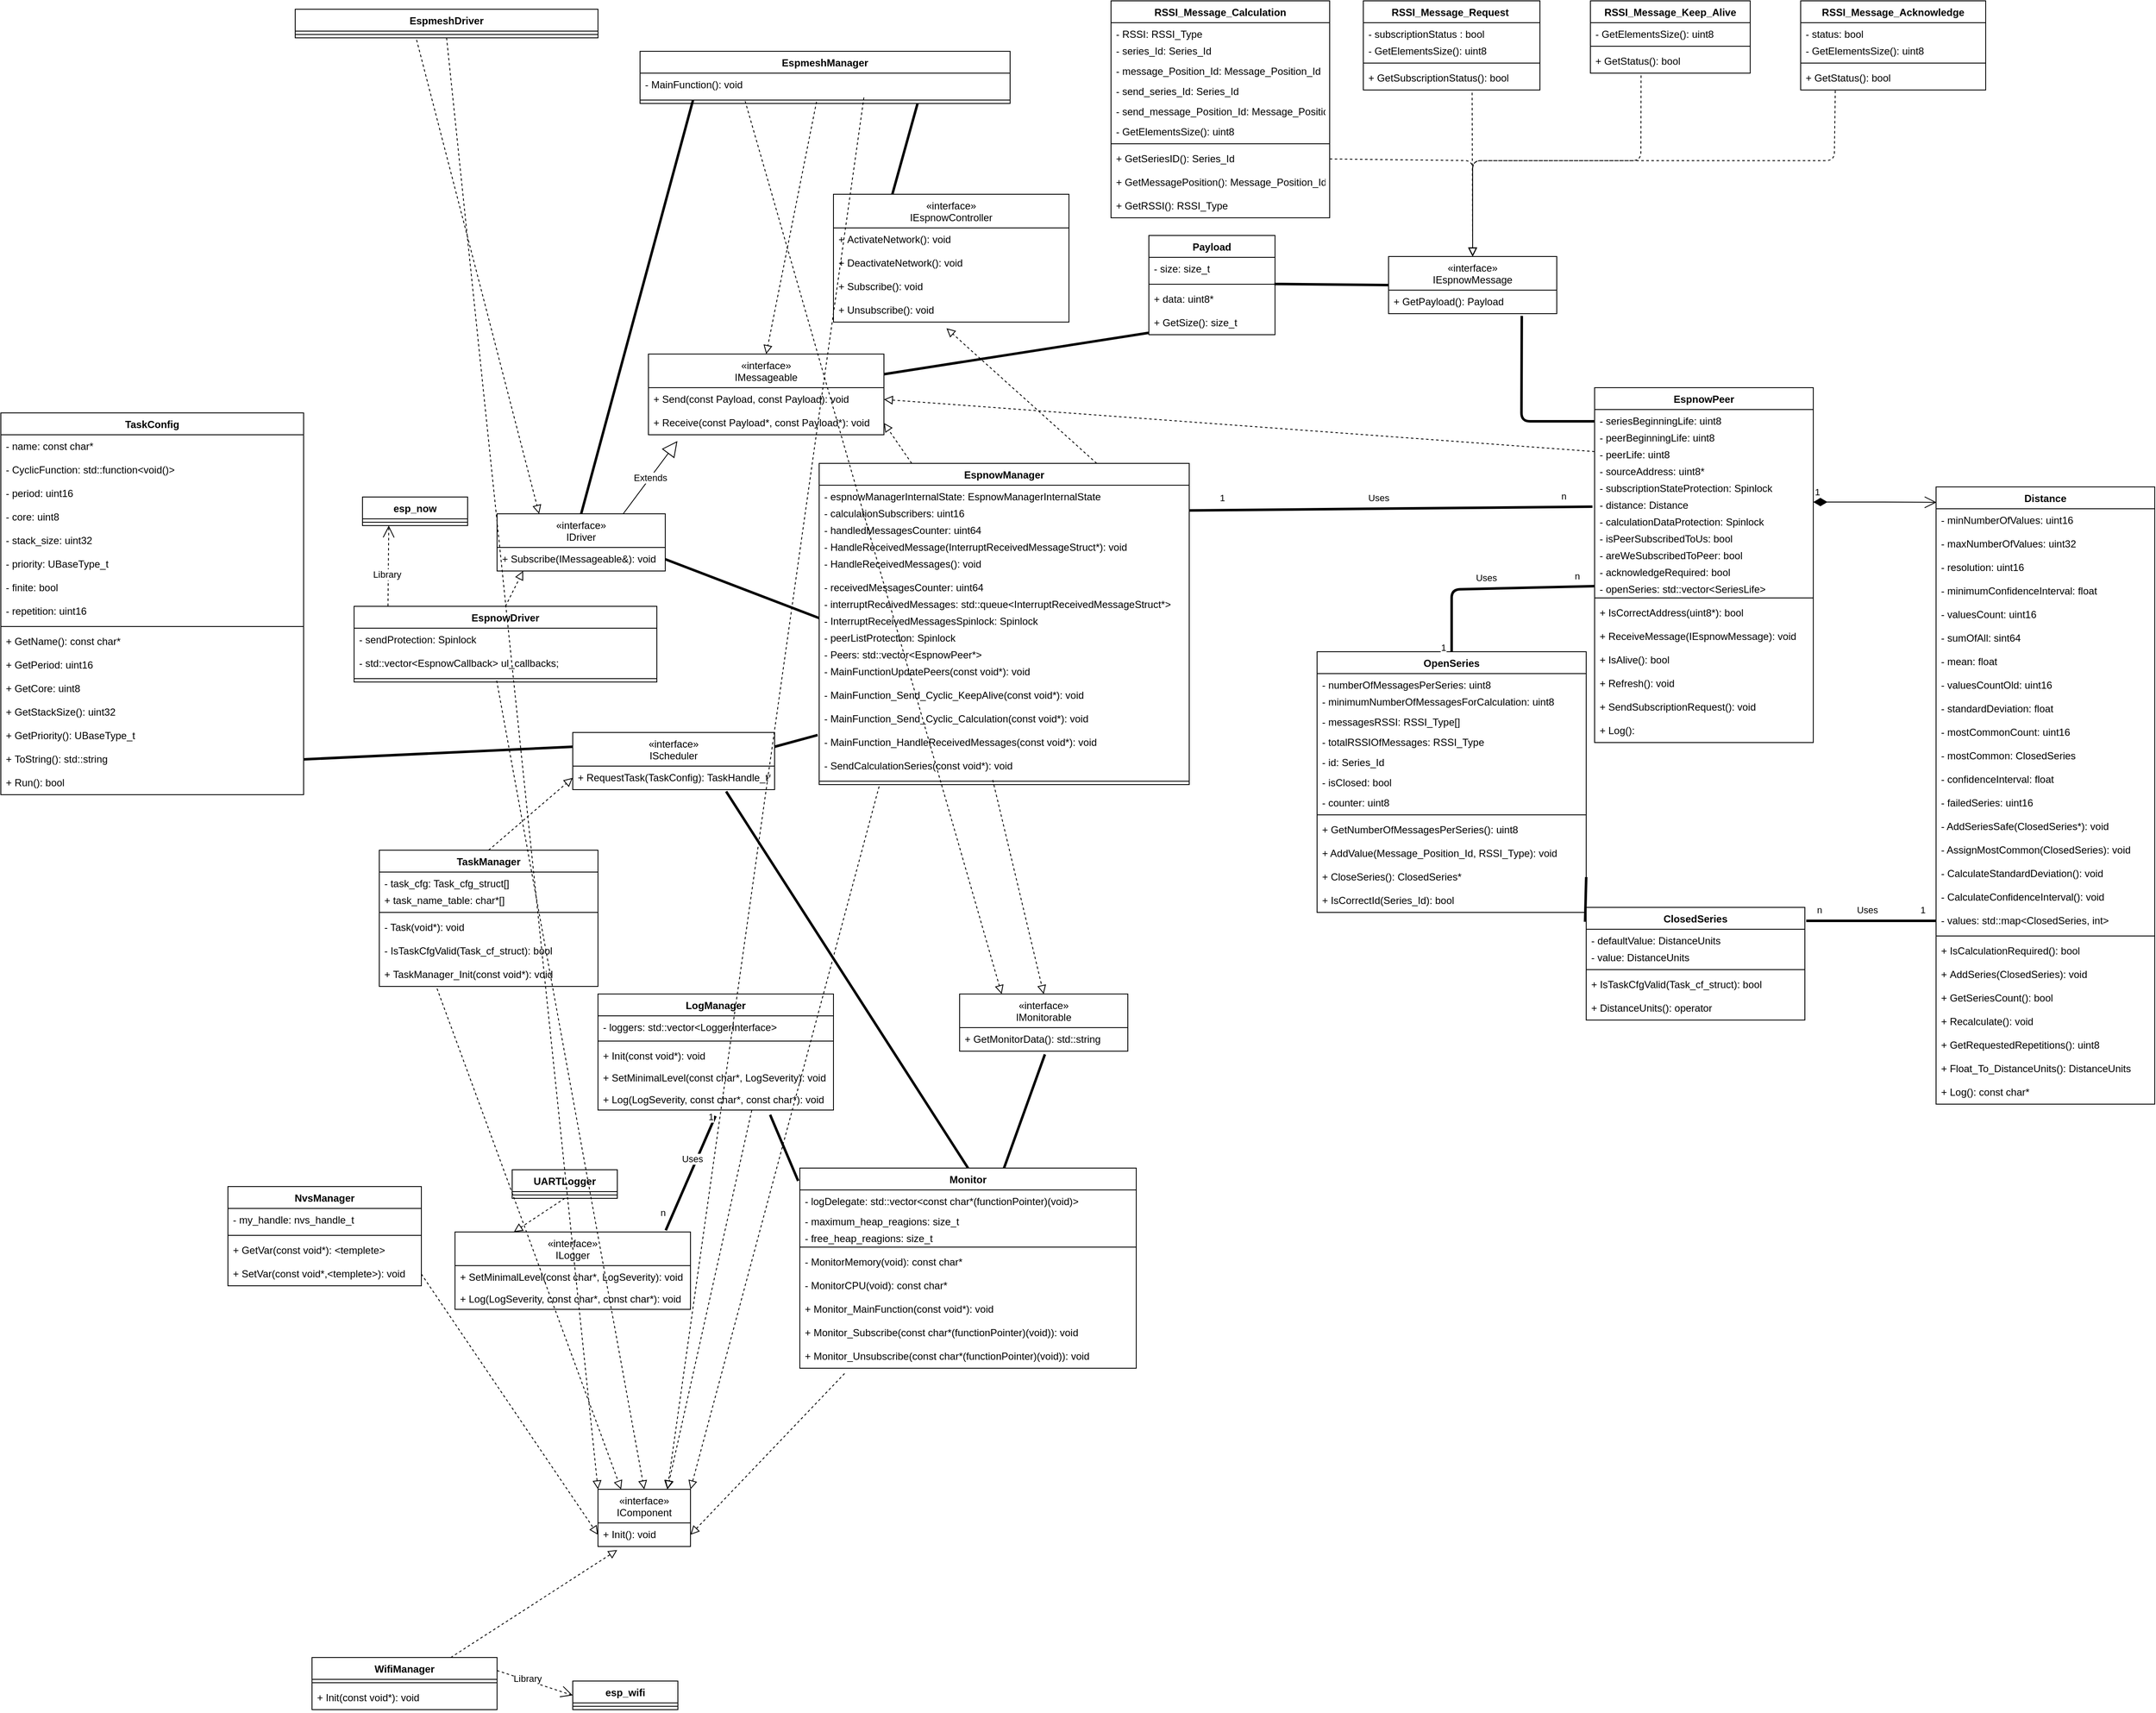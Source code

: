 <mxfile>
    <diagram id="8NYxXtp9B0MyTys2z5hi" name="Page-1">
        <mxGraphModel dx="12810" dy="7220" grid="1" gridSize="10" guides="1" tooltips="1" connect="1" arrows="1" fold="1" page="1" pageScale="1" pageWidth="4681" pageHeight="3300" math="0" shadow="0">
            <root>
                <mxCell id="0"/>
                <mxCell id="1" parent="0"/>
                <mxCell id="2" value="Monitor" style="swimlane;fontStyle=1;align=center;verticalAlign=top;childLayout=stackLayout;horizontal=1;startSize=26;horizontalStack=0;resizeParent=1;resizeParentMax=0;resizeLast=0;collapsible=1;marginBottom=0;" parent="1" vertex="1">
                    <mxGeometry x="3030" y="1448" width="400" height="238" as="geometry">
                        <mxRectangle x="20" y="20" width="100" height="30" as="alternateBounds"/>
                    </mxGeometry>
                </mxCell>
                <mxCell id="3" value="- logDelegate: std::vector&lt;const char*(functionPointer)(void)&gt;" style="text;strokeColor=none;fillColor=none;align=left;verticalAlign=top;spacingLeft=4;spacingRight=4;overflow=hidden;rotatable=0;points=[[0,0.5],[1,0.5]];portConstraint=eastwest;" parent="2" vertex="1">
                    <mxGeometry y="26" width="400" height="24" as="geometry"/>
                </mxCell>
                <mxCell id="16" value="- maximum_heap_reagions: size_t" style="text;strokeColor=none;fillColor=none;align=left;verticalAlign=top;spacingLeft=4;spacingRight=4;overflow=hidden;rotatable=0;points=[[0,0.5],[1,0.5]];portConstraint=eastwest;" parent="2" vertex="1">
                    <mxGeometry y="50" width="400" height="20" as="geometry"/>
                </mxCell>
                <mxCell id="17" value="- free_heap_reagions: size_t" style="text;strokeColor=none;fillColor=none;align=left;verticalAlign=top;spacingLeft=4;spacingRight=4;overflow=hidden;rotatable=0;points=[[0,0.5],[1,0.5]];portConstraint=eastwest;" parent="2" vertex="1">
                    <mxGeometry y="70" width="400" height="20" as="geometry"/>
                </mxCell>
                <mxCell id="4" value="" style="line;strokeWidth=1;fillColor=none;align=left;verticalAlign=middle;spacingTop=-1;spacingLeft=3;spacingRight=3;rotatable=0;labelPosition=right;points=[];portConstraint=eastwest;strokeColor=inherit;" parent="2" vertex="1">
                    <mxGeometry y="90" width="400" height="8" as="geometry"/>
                </mxCell>
                <mxCell id="21" value="- MonitorMemory(void): const char*" style="text;strokeColor=none;fillColor=none;align=left;verticalAlign=top;spacingLeft=4;spacingRight=4;overflow=hidden;rotatable=0;points=[[0,0.5],[1,0.5]];portConstraint=eastwest;" parent="2" vertex="1">
                    <mxGeometry y="98" width="400" height="28" as="geometry"/>
                </mxCell>
                <mxCell id="22" value="- MonitorCPU(void): const char*" style="text;strokeColor=none;fillColor=none;align=left;verticalAlign=top;spacingLeft=4;spacingRight=4;overflow=hidden;rotatable=0;points=[[0,0.5],[1,0.5]];portConstraint=eastwest;" parent="2" vertex="1">
                    <mxGeometry y="126" width="400" height="28" as="geometry"/>
                </mxCell>
                <mxCell id="18" value="+ Monitor_MainFunction(const void*): void" style="text;strokeColor=none;fillColor=none;align=left;verticalAlign=top;spacingLeft=4;spacingRight=4;overflow=hidden;rotatable=0;points=[[0,0.5],[1,0.5]];portConstraint=eastwest;" parent="2" vertex="1">
                    <mxGeometry y="154" width="400" height="28" as="geometry"/>
                </mxCell>
                <mxCell id="19" value="+ Monitor_Subscribe(const char*(functionPointer)(void)): void" style="text;strokeColor=none;fillColor=none;align=left;verticalAlign=top;spacingLeft=4;spacingRight=4;overflow=hidden;rotatable=0;points=[[0,0.5],[1,0.5]];portConstraint=eastwest;" parent="2" vertex="1">
                    <mxGeometry y="182" width="400" height="28" as="geometry"/>
                </mxCell>
                <mxCell id="20" value="+ Monitor_Unsubscribe(const char*(functionPointer)(void)): void" style="text;strokeColor=none;fillColor=none;align=left;verticalAlign=top;spacingLeft=4;spacingRight=4;overflow=hidden;rotatable=0;points=[[0,0.5],[1,0.5]];portConstraint=eastwest;" parent="2" vertex="1">
                    <mxGeometry y="210" width="400" height="28" as="geometry"/>
                </mxCell>
                <mxCell id="11" value="«interface»&#10;ILogger" style="swimlane;fontStyle=0;childLayout=stackLayout;horizontal=1;startSize=40;fillColor=none;horizontalStack=0;resizeParent=1;resizeParentMax=0;resizeLast=0;collapsible=1;marginBottom=0;" parent="1" vertex="1">
                    <mxGeometry x="2620" y="1524" width="280" height="92" as="geometry"/>
                </mxCell>
                <mxCell id="12" value="+ SetMinimalLevel(const char*, LogSeverity): void" style="text;strokeColor=none;fillColor=none;align=left;verticalAlign=top;spacingLeft=4;spacingRight=4;overflow=hidden;rotatable=0;points=[[0,0.5],[1,0.5]];portConstraint=eastwest;" parent="11" vertex="1">
                    <mxGeometry y="40" width="280" height="26" as="geometry"/>
                </mxCell>
                <mxCell id="23" value="+ Log(LogSeverity, const char*, const char*): void" style="text;strokeColor=none;fillColor=none;align=left;verticalAlign=top;spacingLeft=4;spacingRight=4;overflow=hidden;rotatable=0;points=[[0,0.5],[1,0.5]];portConstraint=eastwest;" parent="11" vertex="1">
                    <mxGeometry y="66" width="280" height="26" as="geometry"/>
                </mxCell>
                <mxCell id="29" value="UARTLogger" style="swimlane;fontStyle=1;align=center;verticalAlign=top;childLayout=stackLayout;horizontal=1;startSize=26;horizontalStack=0;resizeParent=1;resizeParentMax=0;resizeLast=0;collapsible=1;marginBottom=0;" parent="1" vertex="1">
                    <mxGeometry x="2688" y="1450" width="125" height="34" as="geometry">
                        <mxRectangle x="20" y="20" width="100" height="30" as="alternateBounds"/>
                    </mxGeometry>
                </mxCell>
                <mxCell id="33" value="" style="line;strokeWidth=1;fillColor=none;align=left;verticalAlign=middle;spacingTop=-1;spacingLeft=3;spacingRight=3;rotatable=0;labelPosition=right;points=[];portConstraint=eastwest;strokeColor=inherit;" parent="29" vertex="1">
                    <mxGeometry y="26" width="125" height="8" as="geometry"/>
                </mxCell>
                <mxCell id="41" value="" style="endArrow=block;startArrow=none;endFill=0;startFill=0;endSize=8;html=1;verticalAlign=bottom;dashed=1;labelBackgroundColor=none;exitX=0.5;exitY=1;exitDx=0;exitDy=0;entryX=0.25;entryY=0;entryDx=0;entryDy=0;" parent="1" source="29" target="11" edge="1">
                    <mxGeometry width="160" relative="1" as="geometry">
                        <mxPoint x="1991.33" y="-724" as="sourcePoint"/>
                        <mxPoint x="2670.0" y="1642.16" as="targetPoint"/>
                    </mxGeometry>
                </mxCell>
                <mxCell id="46" value="" style="endArrow=none;startArrow=none;endFill=0;startFill=0;endSize=8;html=1;verticalAlign=bottom;labelBackgroundColor=none;strokeWidth=3;entryX=0.499;entryY=1.275;entryDx=0;entryDy=0;entryPerimeter=0;exitX=0.895;exitY=-0.022;exitDx=0;exitDy=0;exitPerimeter=0;" parent="1" source="11" target="55" edge="1">
                    <mxGeometry width="160" relative="1" as="geometry">
                        <mxPoint x="3210" y="1720.286" as="sourcePoint"/>
                        <mxPoint x="2770" y="-751" as="targetPoint"/>
                    </mxGeometry>
                </mxCell>
                <mxCell id="47" value="1" style="edgeLabel;html=1;align=center;verticalAlign=middle;resizable=0;points=[];" parent="46" vertex="1" connectable="0">
                    <mxGeometry x="0.797" relative="1" as="geometry">
                        <mxPoint y="-13" as="offset"/>
                    </mxGeometry>
                </mxCell>
                <mxCell id="48" value="n" style="edgeLabel;html=1;align=center;verticalAlign=middle;resizable=0;points=[];" parent="46" vertex="1" connectable="0">
                    <mxGeometry x="-0.885" relative="1" as="geometry">
                        <mxPoint x="-7" y="-13" as="offset"/>
                    </mxGeometry>
                </mxCell>
                <mxCell id="49" value="Uses" style="edgeLabel;html=1;align=center;verticalAlign=middle;resizable=0;points=[];" parent="46" vertex="1" connectable="0">
                    <mxGeometry x="0.062" relative="1" as="geometry">
                        <mxPoint y="-13" as="offset"/>
                    </mxGeometry>
                </mxCell>
                <mxCell id="50" value="LogManager" style="swimlane;fontStyle=1;align=center;verticalAlign=top;childLayout=stackLayout;horizontal=1;startSize=26;horizontalStack=0;resizeParent=1;resizeParentMax=0;resizeLast=0;collapsible=1;marginBottom=0;" parent="1" vertex="1">
                    <mxGeometry x="2790" y="1241" width="280" height="138" as="geometry"/>
                </mxCell>
                <mxCell id="51" value="- loggers: std::vector&lt;LoggerInterface&gt;" style="text;strokeColor=none;fillColor=none;align=left;verticalAlign=top;spacingLeft=4;spacingRight=4;overflow=hidden;rotatable=0;points=[[0,0.5],[1,0.5]];portConstraint=eastwest;" parent="50" vertex="1">
                    <mxGeometry y="26" width="280" height="26" as="geometry"/>
                </mxCell>
                <mxCell id="52" value="" style="line;strokeWidth=1;fillColor=none;align=left;verticalAlign=middle;spacingTop=-1;spacingLeft=3;spacingRight=3;rotatable=0;labelPosition=right;points=[];portConstraint=eastwest;strokeColor=inherit;" parent="50" vertex="1">
                    <mxGeometry y="52" width="280" height="8" as="geometry"/>
                </mxCell>
                <mxCell id="53" value="+ Init(const void*): void" style="text;strokeColor=none;fillColor=none;align=left;verticalAlign=top;spacingLeft=4;spacingRight=4;overflow=hidden;rotatable=0;points=[[0,0.5],[1,0.5]];portConstraint=eastwest;" parent="50" vertex="1">
                    <mxGeometry y="60" width="280" height="26" as="geometry"/>
                </mxCell>
                <mxCell id="54" value="+ SetMinimalLevel(const char*, LogSeverity): void" style="text;strokeColor=none;fillColor=none;align=left;verticalAlign=top;spacingLeft=4;spacingRight=4;overflow=hidden;rotatable=0;points=[[0,0.5],[1,0.5]];portConstraint=eastwest;" parent="50" vertex="1">
                    <mxGeometry y="86" width="280" height="26" as="geometry"/>
                </mxCell>
                <mxCell id="55" value="+ Log(LogSeverity, const char*, const char*): void" style="text;strokeColor=none;fillColor=none;align=left;verticalAlign=top;spacingLeft=4;spacingRight=4;overflow=hidden;rotatable=0;points=[[0,0.5],[1,0.5]];portConstraint=eastwest;" parent="50" vertex="1">
                    <mxGeometry y="112" width="280" height="26" as="geometry"/>
                </mxCell>
                <mxCell id="56" value="" style="endArrow=none;startArrow=none;endFill=0;startFill=0;endSize=8;html=1;verticalAlign=bottom;labelBackgroundColor=none;strokeWidth=3;entryX=0.731;entryY=1.216;entryDx=0;entryDy=0;entryPerimeter=0;exitX=-0.005;exitY=0.064;exitDx=0;exitDy=0;exitPerimeter=0;" parent="1" source="2" target="55" edge="1">
                    <mxGeometry width="160" relative="1" as="geometry">
                        <mxPoint x="2340" y="-754" as="sourcePoint"/>
                        <mxPoint x="2620" y="-493.818" as="targetPoint"/>
                    </mxGeometry>
                </mxCell>
                <mxCell id="66" value="TaskManager" style="swimlane;fontStyle=1;align=center;verticalAlign=top;childLayout=stackLayout;horizontal=1;startSize=26;horizontalStack=0;resizeParent=1;resizeParentMax=0;resizeLast=0;collapsible=1;marginBottom=0;" parent="1" vertex="1">
                    <mxGeometry x="2530" y="1070" width="260" height="162" as="geometry">
                        <mxRectangle x="20" y="20" width="100" height="30" as="alternateBounds"/>
                    </mxGeometry>
                </mxCell>
                <mxCell id="68" value="- task_cfg: Task_cfg_struct[]" style="text;strokeColor=none;fillColor=none;align=left;verticalAlign=top;spacingLeft=4;spacingRight=4;overflow=hidden;rotatable=0;points=[[0,0.5],[1,0.5]];portConstraint=eastwest;" parent="66" vertex="1">
                    <mxGeometry y="26" width="260" height="20" as="geometry"/>
                </mxCell>
                <mxCell id="67" value="+ task_name_table: char*[]" style="text;strokeColor=none;fillColor=none;align=left;verticalAlign=top;spacingLeft=4;spacingRight=4;overflow=hidden;rotatable=0;points=[[0,0.5],[1,0.5]];portConstraint=eastwest;" parent="66" vertex="1">
                    <mxGeometry y="46" width="260" height="24" as="geometry"/>
                </mxCell>
                <mxCell id="70" value="" style="line;strokeWidth=1;fillColor=none;align=left;verticalAlign=middle;spacingTop=-1;spacingLeft=3;spacingRight=3;rotatable=0;labelPosition=right;points=[];portConstraint=eastwest;strokeColor=inherit;" parent="66" vertex="1">
                    <mxGeometry y="70" width="260" height="8" as="geometry"/>
                </mxCell>
                <mxCell id="76" value="- Task(void*): void" style="text;strokeColor=none;fillColor=none;align=left;verticalAlign=top;spacingLeft=4;spacingRight=4;overflow=hidden;rotatable=0;points=[[0,0.5],[1,0.5]];portConstraint=eastwest;" parent="66" vertex="1">
                    <mxGeometry y="78" width="260" height="28" as="geometry"/>
                </mxCell>
                <mxCell id="78" value="- IsTaskCfgValid(Task_cf_struct): bool" style="text;strokeColor=none;fillColor=none;align=left;verticalAlign=top;spacingLeft=4;spacingRight=4;overflow=hidden;rotatable=0;points=[[0,0.5],[1,0.5]];portConstraint=eastwest;" parent="66" vertex="1">
                    <mxGeometry y="106" width="260" height="28" as="geometry"/>
                </mxCell>
                <mxCell id="73" value="+ TaskManager_Init(const void*): void" style="text;strokeColor=none;fillColor=none;align=left;verticalAlign=top;spacingLeft=4;spacingRight=4;overflow=hidden;rotatable=0;points=[[0,0.5],[1,0.5]];portConstraint=eastwest;" parent="66" vertex="1">
                    <mxGeometry y="134" width="260" height="28" as="geometry"/>
                </mxCell>
                <mxCell id="80" value="WifiManager" style="swimlane;fontStyle=1;align=center;verticalAlign=top;childLayout=stackLayout;horizontal=1;startSize=26;horizontalStack=0;resizeParent=1;resizeParentMax=0;resizeLast=0;collapsible=1;marginBottom=0;" parent="1" vertex="1">
                    <mxGeometry x="2450" y="2030" width="220" height="62" as="geometry">
                        <mxRectangle x="20" y="20" width="100" height="30" as="alternateBounds"/>
                    </mxGeometry>
                </mxCell>
                <mxCell id="83" value="" style="line;strokeWidth=1;fillColor=none;align=left;verticalAlign=middle;spacingTop=-1;spacingLeft=3;spacingRight=3;rotatable=0;labelPosition=right;points=[];portConstraint=eastwest;strokeColor=inherit;" parent="80" vertex="1">
                    <mxGeometry y="26" width="220" height="8" as="geometry"/>
                </mxCell>
                <mxCell id="86" value="+ Init(const void*): void" style="text;strokeColor=none;fillColor=none;align=left;verticalAlign=top;spacingLeft=4;spacingRight=4;overflow=hidden;rotatable=0;points=[[0,0.5],[1,0.5]];portConstraint=eastwest;" parent="80" vertex="1">
                    <mxGeometry y="34" width="220" height="28" as="geometry"/>
                </mxCell>
                <mxCell id="88" value="NvsManager" style="swimlane;fontStyle=1;align=center;verticalAlign=top;childLayout=stackLayout;horizontal=1;startSize=26;horizontalStack=0;resizeParent=1;resizeParentMax=0;resizeLast=0;collapsible=1;marginBottom=0;" parent="1" vertex="1">
                    <mxGeometry x="2350" y="1470" width="230" height="118" as="geometry">
                        <mxRectangle x="20" y="20" width="100" height="30" as="alternateBounds"/>
                    </mxGeometry>
                </mxCell>
                <mxCell id="95" value="- my_handle: nvs_handle_t " style="text;strokeColor=none;fillColor=none;align=left;verticalAlign=top;spacingLeft=4;spacingRight=4;overflow=hidden;rotatable=0;points=[[0,0.5],[1,0.5]];portConstraint=eastwest;" parent="88" vertex="1">
                    <mxGeometry y="26" width="230" height="28" as="geometry"/>
                </mxCell>
                <mxCell id="89" value="" style="line;strokeWidth=1;fillColor=none;align=left;verticalAlign=middle;spacingTop=-1;spacingLeft=3;spacingRight=3;rotatable=0;labelPosition=right;points=[];portConstraint=eastwest;strokeColor=inherit;" parent="88" vertex="1">
                    <mxGeometry y="54" width="230" height="8" as="geometry"/>
                </mxCell>
                <mxCell id="90" value="+ GetVar(const void*): &lt;templete&gt;" style="text;strokeColor=none;fillColor=none;align=left;verticalAlign=top;spacingLeft=4;spacingRight=4;overflow=hidden;rotatable=0;points=[[0,0.5],[1,0.5]];portConstraint=eastwest;" parent="88" vertex="1">
                    <mxGeometry y="62" width="230" height="28" as="geometry"/>
                </mxCell>
                <mxCell id="91" value="+ SetVar(const void*,&lt;templete&gt;): void" style="text;strokeColor=none;fillColor=none;align=left;verticalAlign=top;spacingLeft=4;spacingRight=4;overflow=hidden;rotatable=0;points=[[0,0.5],[1,0.5]];portConstraint=eastwest;" parent="88" vertex="1">
                    <mxGeometry y="90" width="230" height="28" as="geometry"/>
                </mxCell>
                <mxCell id="92" value="EspnowDriver" style="swimlane;fontStyle=1;align=center;verticalAlign=top;childLayout=stackLayout;horizontal=1;startSize=26;horizontalStack=0;resizeParent=1;resizeParentMax=0;resizeLast=0;collapsible=1;marginBottom=0;" parent="1" vertex="1">
                    <mxGeometry x="2500" y="780" width="360" height="90" as="geometry">
                        <mxRectangle x="20" y="20" width="100" height="30" as="alternateBounds"/>
                    </mxGeometry>
                </mxCell>
                <mxCell id="99" value="- sendProtection: Spinlock" style="text;strokeColor=none;fillColor=none;align=left;verticalAlign=top;spacingLeft=4;spacingRight=4;overflow=hidden;rotatable=0;points=[[0,0.5],[1,0.5]];portConstraint=eastwest;" parent="92" vertex="1">
                    <mxGeometry y="26" width="360" height="28" as="geometry"/>
                </mxCell>
                <mxCell id="301" value="- std::vector&lt;EspnowCallback&gt; ul_callbacks;&#10;" style="text;strokeColor=none;fillColor=none;align=left;verticalAlign=top;spacingLeft=4;spacingRight=4;overflow=hidden;rotatable=0;points=[[0,0.5],[1,0.5]];portConstraint=eastwest;" parent="92" vertex="1">
                    <mxGeometry y="54" width="360" height="28" as="geometry"/>
                </mxCell>
                <mxCell id="93" value="" style="line;strokeWidth=1;fillColor=none;align=left;verticalAlign=middle;spacingTop=-1;spacingLeft=3;spacingRight=3;rotatable=0;labelPosition=right;points=[];portConstraint=eastwest;strokeColor=inherit;" parent="92" vertex="1">
                    <mxGeometry y="82" width="360" height="8" as="geometry"/>
                </mxCell>
                <mxCell id="100" value="Payload&#10;" style="swimlane;fontStyle=1;align=center;verticalAlign=top;childLayout=stackLayout;horizontal=1;startSize=26;horizontalStack=0;resizeParent=1;resizeParentMax=0;resizeLast=0;collapsible=1;marginBottom=0;" parent="1" vertex="1">
                    <mxGeometry x="3445" y="339" width="150" height="118" as="geometry">
                        <mxRectangle x="20" y="20" width="100" height="30" as="alternateBounds"/>
                    </mxGeometry>
                </mxCell>
                <mxCell id="177" value="- size: size_t" style="text;strokeColor=none;fillColor=none;align=left;verticalAlign=top;spacingLeft=4;spacingRight=4;overflow=hidden;rotatable=0;points=[[0,0.5],[1,0.5]];portConstraint=eastwest;" parent="100" vertex="1">
                    <mxGeometry y="26" width="150" height="28" as="geometry"/>
                </mxCell>
                <mxCell id="101" value="" style="line;strokeWidth=1;fillColor=none;align=left;verticalAlign=middle;spacingTop=-1;spacingLeft=3;spacingRight=3;rotatable=0;labelPosition=right;points=[];portConstraint=eastwest;strokeColor=inherit;" parent="100" vertex="1">
                    <mxGeometry y="54" width="150" height="8" as="geometry"/>
                </mxCell>
                <mxCell id="178" value="+ data: uint8*" style="text;strokeColor=none;fillColor=none;align=left;verticalAlign=top;spacingLeft=4;spacingRight=4;overflow=hidden;rotatable=0;points=[[0,0.5],[1,0.5]];portConstraint=eastwest;" parent="100" vertex="1">
                    <mxGeometry y="62" width="150" height="28" as="geometry"/>
                </mxCell>
                <mxCell id="102" value="+ GetSize(): size_t&#10;" style="text;strokeColor=none;fillColor=none;align=left;verticalAlign=top;spacingLeft=4;spacingRight=4;overflow=hidden;rotatable=0;points=[[0,0.5],[1,0.5]];portConstraint=eastwest;" parent="100" vertex="1">
                    <mxGeometry y="90" width="150" height="28" as="geometry"/>
                </mxCell>
                <mxCell id="109" value="ClosedSeries" style="swimlane;fontStyle=1;align=center;verticalAlign=top;childLayout=stackLayout;horizontal=1;startSize=26;horizontalStack=0;resizeParent=1;resizeParentMax=0;resizeLast=0;collapsible=1;marginBottom=0;" parent="1" vertex="1">
                    <mxGeometry x="3965" y="1138" width="260" height="134" as="geometry">
                        <mxRectangle x="20" y="20" width="100" height="30" as="alternateBounds"/>
                    </mxGeometry>
                </mxCell>
                <mxCell id="110" value="- defaultValue: DistanceUnits" style="text;strokeColor=none;fillColor=none;align=left;verticalAlign=top;spacingLeft=4;spacingRight=4;overflow=hidden;rotatable=0;points=[[0,0.5],[1,0.5]];portConstraint=eastwest;" parent="109" vertex="1">
                    <mxGeometry y="26" width="260" height="20" as="geometry"/>
                </mxCell>
                <mxCell id="111" value="- value: DistanceUnits" style="text;strokeColor=none;fillColor=none;align=left;verticalAlign=top;spacingLeft=4;spacingRight=4;overflow=hidden;rotatable=0;points=[[0,0.5],[1,0.5]];portConstraint=eastwest;" parent="109" vertex="1">
                    <mxGeometry y="46" width="260" height="24" as="geometry"/>
                </mxCell>
                <mxCell id="112" value="" style="line;strokeWidth=1;fillColor=none;align=left;verticalAlign=middle;spacingTop=-1;spacingLeft=3;spacingRight=3;rotatable=0;labelPosition=right;points=[];portConstraint=eastwest;strokeColor=inherit;" parent="109" vertex="1">
                    <mxGeometry y="70" width="260" height="8" as="geometry"/>
                </mxCell>
                <mxCell id="114" value="+ IsTaskCfgValid(Task_cf_struct): bool" style="text;strokeColor=none;fillColor=none;align=left;verticalAlign=top;spacingLeft=4;spacingRight=4;overflow=hidden;rotatable=0;points=[[0,0.5],[1,0.5]];portConstraint=eastwest;" parent="109" vertex="1">
                    <mxGeometry y="78" width="260" height="28" as="geometry"/>
                </mxCell>
                <mxCell id="115" value="+ DistanceUnits(): operator" style="text;strokeColor=none;fillColor=none;align=left;verticalAlign=top;spacingLeft=4;spacingRight=4;overflow=hidden;rotatable=0;points=[[0,0.5],[1,0.5]];portConstraint=eastwest;" parent="109" vertex="1">
                    <mxGeometry y="106" width="260" height="28" as="geometry"/>
                </mxCell>
                <mxCell id="118" value="OpenSeries" style="swimlane;fontStyle=1;align=center;verticalAlign=top;childLayout=stackLayout;horizontal=1;startSize=26;horizontalStack=0;resizeParent=1;resizeParentMax=0;resizeLast=0;collapsible=1;marginBottom=0;" parent="1" vertex="1">
                    <mxGeometry x="3645" y="834" width="320" height="310" as="geometry">
                        <mxRectangle x="20" y="20" width="100" height="30" as="alternateBounds"/>
                    </mxGeometry>
                </mxCell>
                <mxCell id="119" value="- numberOfMessagesPerSeries: uint8" style="text;strokeColor=none;fillColor=none;align=left;verticalAlign=top;spacingLeft=4;spacingRight=4;overflow=hidden;rotatable=0;points=[[0,0.5],[1,0.5]];portConstraint=eastwest;" parent="118" vertex="1">
                    <mxGeometry y="26" width="320" height="20" as="geometry"/>
                </mxCell>
                <mxCell id="120" value="- minimumNumberOfMessagesForCalculation: uint8" style="text;strokeColor=none;fillColor=none;align=left;verticalAlign=top;spacingLeft=4;spacingRight=4;overflow=hidden;rotatable=0;points=[[0,0.5],[1,0.5]];portConstraint=eastwest;" parent="118" vertex="1">
                    <mxGeometry y="46" width="320" height="24" as="geometry"/>
                </mxCell>
                <mxCell id="124" value="- messagesRSSI: RSSI_Type[]" style="text;strokeColor=none;fillColor=none;align=left;verticalAlign=top;spacingLeft=4;spacingRight=4;overflow=hidden;rotatable=0;points=[[0,0.5],[1,0.5]];portConstraint=eastwest;" parent="118" vertex="1">
                    <mxGeometry y="70" width="320" height="24" as="geometry"/>
                </mxCell>
                <mxCell id="125" value="- totalRSSIOfMessages: RSSI_Type" style="text;strokeColor=none;fillColor=none;align=left;verticalAlign=top;spacingLeft=4;spacingRight=4;overflow=hidden;rotatable=0;points=[[0,0.5],[1,0.5]];portConstraint=eastwest;" parent="118" vertex="1">
                    <mxGeometry y="94" width="320" height="24" as="geometry"/>
                </mxCell>
                <mxCell id="126" value="- id: Series_Id" style="text;strokeColor=none;fillColor=none;align=left;verticalAlign=top;spacingLeft=4;spacingRight=4;overflow=hidden;rotatable=0;points=[[0,0.5],[1,0.5]];portConstraint=eastwest;" parent="118" vertex="1">
                    <mxGeometry y="118" width="320" height="24" as="geometry"/>
                </mxCell>
                <mxCell id="127" value="- isClosed: bool" style="text;strokeColor=none;fillColor=none;align=left;verticalAlign=top;spacingLeft=4;spacingRight=4;overflow=hidden;rotatable=0;points=[[0,0.5],[1,0.5]];portConstraint=eastwest;" parent="118" vertex="1">
                    <mxGeometry y="142" width="320" height="24" as="geometry"/>
                </mxCell>
                <mxCell id="128" value="- counter: uint8" style="text;strokeColor=none;fillColor=none;align=left;verticalAlign=top;spacingLeft=4;spacingRight=4;overflow=hidden;rotatable=0;points=[[0,0.5],[1,0.5]];portConstraint=eastwest;" parent="118" vertex="1">
                    <mxGeometry y="166" width="320" height="24" as="geometry"/>
                </mxCell>
                <mxCell id="121" value="" style="line;strokeWidth=1;fillColor=none;align=left;verticalAlign=middle;spacingTop=-1;spacingLeft=3;spacingRight=3;rotatable=0;labelPosition=right;points=[];portConstraint=eastwest;strokeColor=inherit;" parent="118" vertex="1">
                    <mxGeometry y="190" width="320" height="8" as="geometry"/>
                </mxCell>
                <mxCell id="122" value="+ GetNumberOfMessagesPerSeries(): uint8" style="text;strokeColor=none;fillColor=none;align=left;verticalAlign=top;spacingLeft=4;spacingRight=4;overflow=hidden;rotatable=0;points=[[0,0.5],[1,0.5]];portConstraint=eastwest;" parent="118" vertex="1">
                    <mxGeometry y="198" width="320" height="28" as="geometry"/>
                </mxCell>
                <mxCell id="123" value="+ AddValue(Message_Position_Id, RSSI_Type): void" style="text;strokeColor=none;fillColor=none;align=left;verticalAlign=top;spacingLeft=4;spacingRight=4;overflow=hidden;rotatable=0;points=[[0,0.5],[1,0.5]];portConstraint=eastwest;" parent="118" vertex="1">
                    <mxGeometry y="226" width="320" height="28" as="geometry"/>
                </mxCell>
                <mxCell id="130" value="+ CloseSeries(): ClosedSeries*" style="text;strokeColor=none;fillColor=none;align=left;verticalAlign=top;spacingLeft=4;spacingRight=4;overflow=hidden;rotatable=0;points=[[0,0.5],[1,0.5]];portConstraint=eastwest;" parent="118" vertex="1">
                    <mxGeometry y="254" width="320" height="28" as="geometry"/>
                </mxCell>
                <mxCell id="131" value="+ IsCorrectId(Series_Id): bool" style="text;strokeColor=none;fillColor=none;align=left;verticalAlign=top;spacingLeft=4;spacingRight=4;overflow=hidden;rotatable=0;points=[[0,0.5],[1,0.5]];portConstraint=eastwest;" parent="118" vertex="1">
                    <mxGeometry y="282" width="320" height="28" as="geometry"/>
                </mxCell>
                <mxCell id="133" value="RSSI_Message_Acknowledge" style="swimlane;fontStyle=1;align=center;verticalAlign=top;childLayout=stackLayout;horizontal=1;startSize=26;horizontalStack=0;resizeParent=1;resizeParentMax=0;resizeLast=0;collapsible=1;marginBottom=0;" parent="1" vertex="1">
                    <mxGeometry x="4220" y="60" width="220" height="106" as="geometry">
                        <mxRectangle x="20" y="20" width="100" height="30" as="alternateBounds"/>
                    </mxGeometry>
                </mxCell>
                <mxCell id="134" value="- status: bool" style="text;strokeColor=none;fillColor=none;align=left;verticalAlign=top;spacingLeft=4;spacingRight=4;overflow=hidden;rotatable=0;points=[[0,0.5],[1,0.5]];portConstraint=eastwest;" parent="133" vertex="1">
                    <mxGeometry y="26" width="220" height="20" as="geometry"/>
                </mxCell>
                <mxCell id="135" value="- GetElementsSize(): uint8" style="text;strokeColor=none;fillColor=none;align=left;verticalAlign=top;spacingLeft=4;spacingRight=4;overflow=hidden;rotatable=0;points=[[0,0.5],[1,0.5]];portConstraint=eastwest;" parent="133" vertex="1">
                    <mxGeometry y="46" width="220" height="24" as="geometry"/>
                </mxCell>
                <mxCell id="136" value="" style="line;strokeWidth=1;fillColor=none;align=left;verticalAlign=middle;spacingTop=-1;spacingLeft=3;spacingRight=3;rotatable=0;labelPosition=right;points=[];portConstraint=eastwest;strokeColor=inherit;" parent="133" vertex="1">
                    <mxGeometry y="70" width="220" height="8" as="geometry"/>
                </mxCell>
                <mxCell id="137" value="+ GetStatus(): bool" style="text;strokeColor=none;fillColor=none;align=left;verticalAlign=top;spacingLeft=4;spacingRight=4;overflow=hidden;rotatable=0;points=[[0,0.5],[1,0.5]];portConstraint=eastwest;" parent="133" vertex="1">
                    <mxGeometry y="78" width="220" height="28" as="geometry"/>
                </mxCell>
                <mxCell id="139" value="«interface»&#10;IEspnowMessage" style="swimlane;fontStyle=0;childLayout=stackLayout;horizontal=1;startSize=40;fillColor=none;horizontalStack=0;resizeParent=1;resizeParentMax=0;resizeLast=0;collapsible=1;marginBottom=0;" parent="1" vertex="1">
                    <mxGeometry x="3730" y="364" width="200" height="68" as="geometry"/>
                </mxCell>
                <mxCell id="142" value="+ GetPayload(): Payload" style="text;strokeColor=none;fillColor=none;align=left;verticalAlign=top;spacingLeft=4;spacingRight=4;overflow=hidden;rotatable=0;points=[[0,0.5],[1,0.5]];portConstraint=eastwest;" parent="139" vertex="1">
                    <mxGeometry y="40" width="200" height="28" as="geometry"/>
                </mxCell>
                <mxCell id="144" value="RSSI_Message_Keep_Alive" style="swimlane;fontStyle=1;align=center;verticalAlign=top;childLayout=stackLayout;horizontal=1;startSize=26;horizontalStack=0;resizeParent=1;resizeParentMax=0;resizeLast=0;collapsible=1;marginBottom=0;" parent="1" vertex="1">
                    <mxGeometry x="3970" y="60" width="190" height="86" as="geometry">
                        <mxRectangle x="20" y="20" width="100" height="30" as="alternateBounds"/>
                    </mxGeometry>
                </mxCell>
                <mxCell id="146" value="- GetElementsSize(): uint8" style="text;strokeColor=none;fillColor=none;align=left;verticalAlign=top;spacingLeft=4;spacingRight=4;overflow=hidden;rotatable=0;points=[[0,0.5],[1,0.5]];portConstraint=eastwest;" parent="144" vertex="1">
                    <mxGeometry y="26" width="190" height="24" as="geometry"/>
                </mxCell>
                <mxCell id="147" value="" style="line;strokeWidth=1;fillColor=none;align=left;verticalAlign=middle;spacingTop=-1;spacingLeft=3;spacingRight=3;rotatable=0;labelPosition=right;points=[];portConstraint=eastwest;strokeColor=inherit;" parent="144" vertex="1">
                    <mxGeometry y="50" width="190" height="8" as="geometry"/>
                </mxCell>
                <mxCell id="148" value="+ GetStatus(): bool" style="text;strokeColor=none;fillColor=none;align=left;verticalAlign=top;spacingLeft=4;spacingRight=4;overflow=hidden;rotatable=0;points=[[0,0.5],[1,0.5]];portConstraint=eastwest;" parent="144" vertex="1">
                    <mxGeometry y="58" width="190" height="28" as="geometry"/>
                </mxCell>
                <mxCell id="152" value="RSSI_Message_Request " style="swimlane;fontStyle=1;align=center;verticalAlign=top;childLayout=stackLayout;horizontal=1;startSize=26;horizontalStack=0;resizeParent=1;resizeParentMax=0;resizeLast=0;collapsible=1;marginBottom=0;" parent="1" vertex="1">
                    <mxGeometry x="3700" y="60" width="210" height="106" as="geometry">
                        <mxRectangle x="20" y="20" width="100" height="30" as="alternateBounds"/>
                    </mxGeometry>
                </mxCell>
                <mxCell id="153" value="- subscriptionStatus : bool" style="text;strokeColor=none;fillColor=none;align=left;verticalAlign=top;spacingLeft=4;spacingRight=4;overflow=hidden;rotatable=0;points=[[0,0.5],[1,0.5]];portConstraint=eastwest;" parent="152" vertex="1">
                    <mxGeometry y="26" width="210" height="20" as="geometry"/>
                </mxCell>
                <mxCell id="154" value="- GetElementsSize(): uint8" style="text;strokeColor=none;fillColor=none;align=left;verticalAlign=top;spacingLeft=4;spacingRight=4;overflow=hidden;rotatable=0;points=[[0,0.5],[1,0.5]];portConstraint=eastwest;" parent="152" vertex="1">
                    <mxGeometry y="46" width="210" height="24" as="geometry"/>
                </mxCell>
                <mxCell id="155" value="" style="line;strokeWidth=1;fillColor=none;align=left;verticalAlign=middle;spacingTop=-1;spacingLeft=3;spacingRight=3;rotatable=0;labelPosition=right;points=[];portConstraint=eastwest;strokeColor=inherit;" parent="152" vertex="1">
                    <mxGeometry y="70" width="210" height="8" as="geometry"/>
                </mxCell>
                <mxCell id="156" value="+ GetSubscriptionStatus(): bool" style="text;strokeColor=none;fillColor=none;align=left;verticalAlign=top;spacingLeft=4;spacingRight=4;overflow=hidden;rotatable=0;points=[[0,0.5],[1,0.5]];portConstraint=eastwest;" parent="152" vertex="1">
                    <mxGeometry y="78" width="210" height="28" as="geometry"/>
                </mxCell>
                <mxCell id="163" value="RSSI_Message_Calculation" style="swimlane;fontStyle=1;align=center;verticalAlign=top;childLayout=stackLayout;horizontal=1;startSize=26;horizontalStack=0;resizeParent=1;resizeParentMax=0;resizeLast=0;collapsible=1;marginBottom=0;" parent="1" vertex="1">
                    <mxGeometry x="3400" y="60" width="260" height="258" as="geometry">
                        <mxRectangle x="20" y="20" width="100" height="30" as="alternateBounds"/>
                    </mxGeometry>
                </mxCell>
                <mxCell id="164" value="- RSSI: RSSI_Type" style="text;strokeColor=none;fillColor=none;align=left;verticalAlign=top;spacingLeft=4;spacingRight=4;overflow=hidden;rotatable=0;points=[[0,0.5],[1,0.5]];portConstraint=eastwest;" parent="163" vertex="1">
                    <mxGeometry y="26" width="260" height="20" as="geometry"/>
                </mxCell>
                <mxCell id="165" value="- series_Id: Series_Id" style="text;strokeColor=none;fillColor=none;align=left;verticalAlign=top;spacingLeft=4;spacingRight=4;overflow=hidden;rotatable=0;points=[[0,0.5],[1,0.5]];portConstraint=eastwest;" parent="163" vertex="1">
                    <mxGeometry y="46" width="260" height="24" as="geometry"/>
                </mxCell>
                <mxCell id="169" value="- message_Position_Id: Message_Position_Id" style="text;strokeColor=none;fillColor=none;align=left;verticalAlign=top;spacingLeft=4;spacingRight=4;overflow=hidden;rotatable=0;points=[[0,0.5],[1,0.5]];portConstraint=eastwest;" parent="163" vertex="1">
                    <mxGeometry y="70" width="260" height="24" as="geometry"/>
                </mxCell>
                <mxCell id="170" value="- send_series_Id: Series_Id" style="text;strokeColor=none;fillColor=none;align=left;verticalAlign=top;spacingLeft=4;spacingRight=4;overflow=hidden;rotatable=0;points=[[0,0.5],[1,0.5]];portConstraint=eastwest;" parent="163" vertex="1">
                    <mxGeometry y="94" width="260" height="24" as="geometry"/>
                </mxCell>
                <mxCell id="179" value="- send_message_Position_Id: Message_Position_Id" style="text;strokeColor=none;fillColor=none;align=left;verticalAlign=top;spacingLeft=4;spacingRight=4;overflow=hidden;rotatable=0;points=[[0,0.5],[1,0.5]];portConstraint=eastwest;" parent="163" vertex="1">
                    <mxGeometry y="118" width="260" height="24" as="geometry"/>
                </mxCell>
                <mxCell id="180" value="- GetElementsSize(): uint8" style="text;strokeColor=none;fillColor=none;align=left;verticalAlign=top;spacingLeft=4;spacingRight=4;overflow=hidden;rotatable=0;points=[[0,0.5],[1,0.5]];portConstraint=eastwest;" parent="163" vertex="1">
                    <mxGeometry y="142" width="260" height="24" as="geometry"/>
                </mxCell>
                <mxCell id="166" value="" style="line;strokeWidth=1;fillColor=none;align=left;verticalAlign=middle;spacingTop=-1;spacingLeft=3;spacingRight=3;rotatable=0;labelPosition=right;points=[];portConstraint=eastwest;strokeColor=inherit;" parent="163" vertex="1">
                    <mxGeometry y="166" width="260" height="8" as="geometry"/>
                </mxCell>
                <mxCell id="167" value="+ GetSeriesID(): Series_Id" style="text;strokeColor=none;fillColor=none;align=left;verticalAlign=top;spacingLeft=4;spacingRight=4;overflow=hidden;rotatable=0;points=[[0,0.5],[1,0.5]];portConstraint=eastwest;" parent="163" vertex="1">
                    <mxGeometry y="174" width="260" height="28" as="geometry"/>
                </mxCell>
                <mxCell id="171" value="+ GetMessagePosition(): Message_Position_Id " style="text;strokeColor=none;fillColor=none;align=left;verticalAlign=top;spacingLeft=4;spacingRight=4;overflow=hidden;rotatable=0;points=[[0,0.5],[1,0.5]];portConstraint=eastwest;" parent="163" vertex="1">
                    <mxGeometry y="202" width="260" height="28" as="geometry"/>
                </mxCell>
                <mxCell id="172" value="+ GetRSSI(): RSSI_Type" style="text;strokeColor=none;fillColor=none;align=left;verticalAlign=top;spacingLeft=4;spacingRight=4;overflow=hidden;rotatable=0;points=[[0,0.5],[1,0.5]];portConstraint=eastwest;" parent="163" vertex="1">
                    <mxGeometry y="230" width="260" height="28" as="geometry"/>
                </mxCell>
                <mxCell id="173" value="" style="endArrow=block;startArrow=none;endFill=0;startFill=0;endSize=8;html=1;verticalAlign=bottom;dashed=1;labelBackgroundColor=none;entryX=0.5;entryY=0;entryDx=0;entryDy=0;exitX=0.187;exitY=1.025;exitDx=0;exitDy=0;exitPerimeter=0;" parent="1" source="137" target="139" edge="1">
                    <mxGeometry width="160" relative="1" as="geometry">
                        <mxPoint x="4420" y="-496" as="sourcePoint"/>
                        <mxPoint x="4420" y="-384" as="targetPoint"/>
                        <Array as="points">
                            <mxPoint x="4260" y="250"/>
                            <mxPoint x="3830" y="250"/>
                        </Array>
                    </mxGeometry>
                </mxCell>
                <mxCell id="174" value="" style="endArrow=block;startArrow=none;endFill=0;startFill=0;endSize=8;html=1;verticalAlign=bottom;dashed=1;labelBackgroundColor=none;exitX=0.317;exitY=1.097;exitDx=0;exitDy=0;exitPerimeter=0;entryX=0.5;entryY=0;entryDx=0;entryDy=0;" parent="1" source="148" target="139" edge="1">
                    <mxGeometry width="160" relative="1" as="geometry">
                        <mxPoint x="4740" y="120" as="sourcePoint"/>
                        <mxPoint x="3830" y="410" as="targetPoint"/>
                        <Array as="points">
                            <mxPoint x="4030" y="250"/>
                            <mxPoint x="3830" y="250"/>
                        </Array>
                    </mxGeometry>
                </mxCell>
                <mxCell id="175" value="" style="endArrow=block;startArrow=none;endFill=0;startFill=0;endSize=8;html=1;verticalAlign=bottom;dashed=1;labelBackgroundColor=none;exitX=0.616;exitY=1.114;exitDx=0;exitDy=0;exitPerimeter=0;entryX=0.5;entryY=0;entryDx=0;entryDy=0;" parent="1" source="156" target="139" edge="1">
                    <mxGeometry width="160" relative="1" as="geometry">
                        <mxPoint x="4440" y="-460.0" as="sourcePoint"/>
                        <mxPoint x="3780" y="380" as="targetPoint"/>
                    </mxGeometry>
                </mxCell>
                <mxCell id="176" value="" style="endArrow=block;startArrow=none;endFill=0;startFill=0;endSize=8;html=1;verticalAlign=bottom;dashed=1;labelBackgroundColor=none;exitX=1;exitY=0.5;exitDx=0;exitDy=0;entryX=0.5;entryY=0;entryDx=0;entryDy=0;" parent="1" source="167" target="139" edge="1">
                    <mxGeometry width="160" relative="1" as="geometry">
                        <mxPoint x="4450" y="-450.0" as="sourcePoint"/>
                        <mxPoint x="3930" y="410" as="targetPoint"/>
                        <Array as="points">
                            <mxPoint x="3830" y="250"/>
                        </Array>
                    </mxGeometry>
                </mxCell>
                <mxCell id="181" value="Distance" style="swimlane;fontStyle=1;align=center;verticalAlign=top;childLayout=stackLayout;horizontal=1;startSize=26;horizontalStack=0;resizeParent=1;resizeParentMax=0;resizeLast=0;collapsible=1;marginBottom=0;" parent="1" vertex="1">
                    <mxGeometry x="4381" y="638" width="260" height="734" as="geometry">
                        <mxRectangle x="20" y="20" width="100" height="30" as="alternateBounds"/>
                    </mxGeometry>
                </mxCell>
                <mxCell id="189" value="- minNumberOfValues: uint16" style="text;strokeColor=none;fillColor=none;align=left;verticalAlign=top;spacingLeft=4;spacingRight=4;overflow=hidden;rotatable=0;points=[[0,0.5],[1,0.5]];portConstraint=eastwest;" parent="181" vertex="1">
                    <mxGeometry y="26" width="260" height="28" as="geometry"/>
                </mxCell>
                <mxCell id="190" value="- maxNumberOfValues: uint32" style="text;strokeColor=none;fillColor=none;align=left;verticalAlign=top;spacingLeft=4;spacingRight=4;overflow=hidden;rotatable=0;points=[[0,0.5],[1,0.5]];portConstraint=eastwest;" parent="181" vertex="1">
                    <mxGeometry y="54" width="260" height="28" as="geometry"/>
                </mxCell>
                <mxCell id="192" value="- resolution: uint16" style="text;strokeColor=none;fillColor=none;align=left;verticalAlign=top;spacingLeft=4;spacingRight=4;overflow=hidden;rotatable=0;points=[[0,0.5],[1,0.5]];portConstraint=eastwest;" parent="181" vertex="1">
                    <mxGeometry y="82" width="260" height="28" as="geometry"/>
                </mxCell>
                <mxCell id="191" value="- minimumConfidenceInterval: float" style="text;strokeColor=none;fillColor=none;align=left;verticalAlign=top;spacingLeft=4;spacingRight=4;overflow=hidden;rotatable=0;points=[[0,0.5],[1,0.5]];portConstraint=eastwest;" parent="181" vertex="1">
                    <mxGeometry y="110" width="260" height="28" as="geometry"/>
                </mxCell>
                <mxCell id="194" value="- valuesCount: uint16" style="text;strokeColor=none;fillColor=none;align=left;verticalAlign=top;spacingLeft=4;spacingRight=4;overflow=hidden;rotatable=0;points=[[0,0.5],[1,0.5]];portConstraint=eastwest;" parent="181" vertex="1">
                    <mxGeometry y="138" width="260" height="28" as="geometry"/>
                </mxCell>
                <mxCell id="196" value="- sumOfAll: sint64" style="text;strokeColor=none;fillColor=none;align=left;verticalAlign=top;spacingLeft=4;spacingRight=4;overflow=hidden;rotatable=0;points=[[0,0.5],[1,0.5]];portConstraint=eastwest;" parent="181" vertex="1">
                    <mxGeometry y="166" width="260" height="28" as="geometry"/>
                </mxCell>
                <mxCell id="197" value="- mean: float" style="text;strokeColor=none;fillColor=none;align=left;verticalAlign=top;spacingLeft=4;spacingRight=4;overflow=hidden;rotatable=0;points=[[0,0.5],[1,0.5]];portConstraint=eastwest;" parent="181" vertex="1">
                    <mxGeometry y="194" width="260" height="28" as="geometry"/>
                </mxCell>
                <mxCell id="195" value="- valuesCountOld: uint16" style="text;strokeColor=none;fillColor=none;align=left;verticalAlign=top;spacingLeft=4;spacingRight=4;overflow=hidden;rotatable=0;points=[[0,0.5],[1,0.5]];portConstraint=eastwest;" parent="181" vertex="1">
                    <mxGeometry y="222" width="260" height="28" as="geometry"/>
                </mxCell>
                <mxCell id="198" value="- standardDeviation: float" style="text;strokeColor=none;fillColor=none;align=left;verticalAlign=top;spacingLeft=4;spacingRight=4;overflow=hidden;rotatable=0;points=[[0,0.5],[1,0.5]];portConstraint=eastwest;" parent="181" vertex="1">
                    <mxGeometry y="250" width="260" height="28" as="geometry"/>
                </mxCell>
                <mxCell id="200" value="- mostCommonCount: uint16" style="text;strokeColor=none;fillColor=none;align=left;verticalAlign=top;spacingLeft=4;spacingRight=4;overflow=hidden;rotatable=0;points=[[0,0.5],[1,0.5]];portConstraint=eastwest;" parent="181" vertex="1">
                    <mxGeometry y="278" width="260" height="28" as="geometry"/>
                </mxCell>
                <mxCell id="199" value="- mostCommon: ClosedSeries" style="text;strokeColor=none;fillColor=none;align=left;verticalAlign=top;spacingLeft=4;spacingRight=4;overflow=hidden;rotatable=0;points=[[0,0.5],[1,0.5]];portConstraint=eastwest;" parent="181" vertex="1">
                    <mxGeometry y="306" width="260" height="28" as="geometry"/>
                </mxCell>
                <mxCell id="201" value="- confidenceInterval: float" style="text;strokeColor=none;fillColor=none;align=left;verticalAlign=top;spacingLeft=4;spacingRight=4;overflow=hidden;rotatable=0;points=[[0,0.5],[1,0.5]];portConstraint=eastwest;" parent="181" vertex="1">
                    <mxGeometry y="334" width="260" height="28" as="geometry"/>
                </mxCell>
                <mxCell id="202" value="- failedSeries: uint16" style="text;strokeColor=none;fillColor=none;align=left;verticalAlign=top;spacingLeft=4;spacingRight=4;overflow=hidden;rotatable=0;points=[[0,0.5],[1,0.5]];portConstraint=eastwest;" parent="181" vertex="1">
                    <mxGeometry y="362" width="260" height="28" as="geometry"/>
                </mxCell>
                <mxCell id="203" value="- AddSeriesSafe(ClosedSeries*): void&#10;" style="text;strokeColor=none;fillColor=none;align=left;verticalAlign=top;spacingLeft=4;spacingRight=4;overflow=hidden;rotatable=0;points=[[0,0.5],[1,0.5]];portConstraint=eastwest;" parent="181" vertex="1">
                    <mxGeometry y="390" width="260" height="28" as="geometry"/>
                </mxCell>
                <mxCell id="206" value="- AssignMostCommon(ClosedSeries): void&#10;" style="text;strokeColor=none;fillColor=none;align=left;verticalAlign=top;spacingLeft=4;spacingRight=4;overflow=hidden;rotatable=0;points=[[0,0.5],[1,0.5]];portConstraint=eastwest;" parent="181" vertex="1">
                    <mxGeometry y="418" width="260" height="28" as="geometry"/>
                </mxCell>
                <mxCell id="205" value="- CalculateStandardDeviation(): void" style="text;strokeColor=none;fillColor=none;align=left;verticalAlign=top;spacingLeft=4;spacingRight=4;overflow=hidden;rotatable=0;points=[[0,0.5],[1,0.5]];portConstraint=eastwest;" parent="181" vertex="1">
                    <mxGeometry y="446" width="260" height="28" as="geometry"/>
                </mxCell>
                <mxCell id="204" value="- CalculateConfidenceInterval(): void" style="text;strokeColor=none;fillColor=none;align=left;verticalAlign=top;spacingLeft=4;spacingRight=4;overflow=hidden;rotatable=0;points=[[0,0.5],[1,0.5]];portConstraint=eastwest;" parent="181" vertex="1">
                    <mxGeometry y="474" width="260" height="28" as="geometry"/>
                </mxCell>
                <mxCell id="193" value="- values: std::map&lt;ClosedSeries, int&gt;" style="text;strokeColor=none;fillColor=none;align=left;verticalAlign=top;spacingLeft=4;spacingRight=4;overflow=hidden;rotatable=0;points=[[0,0.5],[1,0.5]];portConstraint=eastwest;" parent="181" vertex="1">
                    <mxGeometry y="502" width="260" height="28" as="geometry"/>
                </mxCell>
                <mxCell id="183" value="" style="line;strokeWidth=1;fillColor=none;align=left;verticalAlign=middle;spacingTop=-1;spacingLeft=3;spacingRight=3;rotatable=0;labelPosition=right;points=[];portConstraint=eastwest;strokeColor=inherit;" parent="181" vertex="1">
                    <mxGeometry y="530" width="260" height="8" as="geometry"/>
                </mxCell>
                <mxCell id="207" value="+ IsCalculationRequired(): bool&#10;" style="text;strokeColor=none;fillColor=none;align=left;verticalAlign=top;spacingLeft=4;spacingRight=4;overflow=hidden;rotatable=0;points=[[0,0.5],[1,0.5]];portConstraint=eastwest;" parent="181" vertex="1">
                    <mxGeometry y="538" width="260" height="28" as="geometry"/>
                </mxCell>
                <mxCell id="208" value="+ AddSeries(ClosedSeries): void&#10;" style="text;strokeColor=none;fillColor=none;align=left;verticalAlign=top;spacingLeft=4;spacingRight=4;overflow=hidden;rotatable=0;points=[[0,0.5],[1,0.5]];portConstraint=eastwest;" parent="181" vertex="1">
                    <mxGeometry y="566" width="260" height="28" as="geometry"/>
                </mxCell>
                <mxCell id="209" value="+ GetSeriesCount(): bool&#10;" style="text;strokeColor=none;fillColor=none;align=left;verticalAlign=top;spacingLeft=4;spacingRight=4;overflow=hidden;rotatable=0;points=[[0,0.5],[1,0.5]];portConstraint=eastwest;" parent="181" vertex="1">
                    <mxGeometry y="594" width="260" height="28" as="geometry"/>
                </mxCell>
                <mxCell id="210" value="+ Recalculate(): void&#10;" style="text;strokeColor=none;fillColor=none;align=left;verticalAlign=top;spacingLeft=4;spacingRight=4;overflow=hidden;rotatable=0;points=[[0,0.5],[1,0.5]];portConstraint=eastwest;" parent="181" vertex="1">
                    <mxGeometry y="622" width="260" height="28" as="geometry"/>
                </mxCell>
                <mxCell id="211" value="+ GetRequestedRepetitions(): uint8&#10;" style="text;strokeColor=none;fillColor=none;align=left;verticalAlign=top;spacingLeft=4;spacingRight=4;overflow=hidden;rotatable=0;points=[[0,0.5],[1,0.5]];portConstraint=eastwest;" parent="181" vertex="1">
                    <mxGeometry y="650" width="260" height="28" as="geometry"/>
                </mxCell>
                <mxCell id="212" value="+ Float_To_DistanceUnits(): DistanceUnits&#10;" style="text;strokeColor=none;fillColor=none;align=left;verticalAlign=top;spacingLeft=4;spacingRight=4;overflow=hidden;rotatable=0;points=[[0,0.5],[1,0.5]];portConstraint=eastwest;" parent="181" vertex="1">
                    <mxGeometry y="678" width="260" height="28" as="geometry"/>
                </mxCell>
                <mxCell id="213" value="+ Log(): const char*&#10;" style="text;strokeColor=none;fillColor=none;align=left;verticalAlign=top;spacingLeft=4;spacingRight=4;overflow=hidden;rotatable=0;points=[[0,0.5],[1,0.5]];portConstraint=eastwest;" parent="181" vertex="1">
                    <mxGeometry y="706" width="260" height="28" as="geometry"/>
                </mxCell>
                <mxCell id="185" value="EspnowPeer" style="swimlane;fontStyle=1;align=center;verticalAlign=top;childLayout=stackLayout;horizontal=1;startSize=26;horizontalStack=0;resizeParent=1;resizeParentMax=0;resizeLast=0;collapsible=1;marginBottom=0;" parent="1" vertex="1">
                    <mxGeometry x="3975" y="520" width="260" height="422" as="geometry">
                        <mxRectangle x="20" y="20" width="100" height="30" as="alternateBounds"/>
                    </mxGeometry>
                </mxCell>
                <mxCell id="214" value="- seriesBeginningLife: uint8" style="text;strokeColor=none;fillColor=none;align=left;verticalAlign=top;spacingLeft=4;spacingRight=4;overflow=hidden;rotatable=0;points=[[0,0.5],[1,0.5]];portConstraint=eastwest;" parent="185" vertex="1">
                    <mxGeometry y="26" width="260" height="20" as="geometry"/>
                </mxCell>
                <mxCell id="215" value="- peerBeginningLife: uint8" style="text;strokeColor=none;fillColor=none;align=left;verticalAlign=top;spacingLeft=4;spacingRight=4;overflow=hidden;rotatable=0;points=[[0,0.5],[1,0.5]];portConstraint=eastwest;" parent="185" vertex="1">
                    <mxGeometry y="46" width="260" height="20" as="geometry"/>
                </mxCell>
                <mxCell id="216" value="- peerLife: uint8" style="text;strokeColor=none;fillColor=none;align=left;verticalAlign=top;spacingLeft=4;spacingRight=4;overflow=hidden;rotatable=0;points=[[0,0.5],[1,0.5]];portConstraint=eastwest;" parent="185" vertex="1">
                    <mxGeometry y="66" width="260" height="20" as="geometry"/>
                </mxCell>
                <mxCell id="218" value="- sourceAddress: uint8*" style="text;strokeColor=none;fillColor=none;align=left;verticalAlign=top;spacingLeft=4;spacingRight=4;overflow=hidden;rotatable=0;points=[[0,0.5],[1,0.5]];portConstraint=eastwest;" parent="185" vertex="1">
                    <mxGeometry y="86" width="260" height="20" as="geometry"/>
                </mxCell>
                <mxCell id="220" value="- subscriptionStateProtection: Spinlock" style="text;strokeColor=none;fillColor=none;align=left;verticalAlign=top;spacingLeft=4;spacingRight=4;overflow=hidden;rotatable=0;points=[[0,0.5],[1,0.5]];portConstraint=eastwest;" parent="185" vertex="1">
                    <mxGeometry y="106" width="260" height="20" as="geometry"/>
                </mxCell>
                <mxCell id="217" value="- distance: Distance" style="text;strokeColor=none;fillColor=none;align=left;verticalAlign=top;spacingLeft=4;spacingRight=4;overflow=hidden;rotatable=0;points=[[0,0.5],[1,0.5]];portConstraint=eastwest;" parent="185" vertex="1">
                    <mxGeometry y="126" width="260" height="20" as="geometry"/>
                </mxCell>
                <mxCell id="221" value="- calculationDataProtection: Spinlock" style="text;strokeColor=none;fillColor=none;align=left;verticalAlign=top;spacingLeft=4;spacingRight=4;overflow=hidden;rotatable=0;points=[[0,0.5],[1,0.5]];portConstraint=eastwest;" parent="185" vertex="1">
                    <mxGeometry y="146" width="260" height="20" as="geometry"/>
                </mxCell>
                <mxCell id="222" value="- isPeerSubscribedToUs: bool" style="text;strokeColor=none;fillColor=none;align=left;verticalAlign=top;spacingLeft=4;spacingRight=4;overflow=hidden;rotatable=0;points=[[0,0.5],[1,0.5]];portConstraint=eastwest;" parent="185" vertex="1">
                    <mxGeometry y="166" width="260" height="20" as="geometry"/>
                </mxCell>
                <mxCell id="223" value="- areWeSubscribedToPeer: bool" style="text;strokeColor=none;fillColor=none;align=left;verticalAlign=top;spacingLeft=4;spacingRight=4;overflow=hidden;rotatable=0;points=[[0,0.5],[1,0.5]];portConstraint=eastwest;" parent="185" vertex="1">
                    <mxGeometry y="186" width="260" height="20" as="geometry"/>
                </mxCell>
                <mxCell id="224" value="- acknowledgeRequired: bool" style="text;strokeColor=none;fillColor=none;align=left;verticalAlign=top;spacingLeft=4;spacingRight=4;overflow=hidden;rotatable=0;points=[[0,0.5],[1,0.5]];portConstraint=eastwest;" parent="185" vertex="1">
                    <mxGeometry y="206" width="260" height="20" as="geometry"/>
                </mxCell>
                <mxCell id="219" value="- openSeries: std::vector&lt;SeriesLife&gt;" style="text;strokeColor=none;fillColor=none;align=left;verticalAlign=top;spacingLeft=4;spacingRight=4;overflow=hidden;rotatable=0;points=[[0,0.5],[1,0.5]];portConstraint=eastwest;" parent="185" vertex="1">
                    <mxGeometry y="226" width="260" height="20" as="geometry"/>
                </mxCell>
                <mxCell id="186" value="" style="line;strokeWidth=1;fillColor=none;align=left;verticalAlign=middle;spacingTop=-1;spacingLeft=3;spacingRight=3;rotatable=0;labelPosition=right;points=[];portConstraint=eastwest;strokeColor=inherit;" parent="185" vertex="1">
                    <mxGeometry y="246" width="260" height="8" as="geometry"/>
                </mxCell>
                <mxCell id="225" value="+ IsCorrectAddress(uint8*): bool" style="text;strokeColor=none;fillColor=none;align=left;verticalAlign=top;spacingLeft=4;spacingRight=4;overflow=hidden;rotatable=0;points=[[0,0.5],[1,0.5]];portConstraint=eastwest;" parent="185" vertex="1">
                    <mxGeometry y="254" width="260" height="28" as="geometry"/>
                </mxCell>
                <mxCell id="227" value="+ ReceiveMessage(IEspnowMessage): void" style="text;strokeColor=none;fillColor=none;align=left;verticalAlign=top;spacingLeft=4;spacingRight=4;overflow=hidden;rotatable=0;points=[[0,0.5],[1,0.5]];portConstraint=eastwest;" parent="185" vertex="1">
                    <mxGeometry y="282" width="260" height="28" as="geometry"/>
                </mxCell>
                <mxCell id="228" value="+ IsAlive(): bool" style="text;strokeColor=none;fillColor=none;align=left;verticalAlign=top;spacingLeft=4;spacingRight=4;overflow=hidden;rotatable=0;points=[[0,0.5],[1,0.5]];portConstraint=eastwest;" parent="185" vertex="1">
                    <mxGeometry y="310" width="260" height="28" as="geometry"/>
                </mxCell>
                <mxCell id="229" value="+ Refresh(): void" style="text;strokeColor=none;fillColor=none;align=left;verticalAlign=top;spacingLeft=4;spacingRight=4;overflow=hidden;rotatable=0;points=[[0,0.5],[1,0.5]];portConstraint=eastwest;" parent="185" vertex="1">
                    <mxGeometry y="338" width="260" height="28" as="geometry"/>
                </mxCell>
                <mxCell id="230" value="+ SendSubscriptionRequest(): void" style="text;strokeColor=none;fillColor=none;align=left;verticalAlign=top;spacingLeft=4;spacingRight=4;overflow=hidden;rotatable=0;points=[[0,0.5],[1,0.5]];portConstraint=eastwest;" parent="185" vertex="1">
                    <mxGeometry y="366" width="260" height="28" as="geometry"/>
                </mxCell>
                <mxCell id="231" value="+ Log():" style="text;strokeColor=none;fillColor=none;align=left;verticalAlign=top;spacingLeft=4;spacingRight=4;overflow=hidden;rotatable=0;points=[[0,0.5],[1,0.5]];portConstraint=eastwest;" parent="185" vertex="1">
                    <mxGeometry y="394" width="260" height="28" as="geometry"/>
                </mxCell>
                <mxCell id="187" value="EspnowManager" style="swimlane;fontStyle=1;align=center;verticalAlign=top;childLayout=stackLayout;horizontal=1;startSize=26;horizontalStack=0;resizeParent=1;resizeParentMax=0;resizeLast=0;collapsible=1;marginBottom=0;" parent="1" vertex="1">
                    <mxGeometry x="3053" y="610" width="440" height="382" as="geometry">
                        <mxRectangle x="20" y="20" width="100" height="30" as="alternateBounds"/>
                    </mxGeometry>
                </mxCell>
                <mxCell id="234" value="- espnowManagerInternalState: EspnowManagerInternalState&#10;" style="text;strokeColor=none;fillColor=none;align=left;verticalAlign=top;spacingLeft=4;spacingRight=4;overflow=hidden;rotatable=0;points=[[0,0.5],[1,0.5]];portConstraint=eastwest;" parent="187" vertex="1">
                    <mxGeometry y="26" width="440" height="20" as="geometry"/>
                </mxCell>
                <mxCell id="235" value="- calculationSubscribers: uint16" style="text;strokeColor=none;fillColor=none;align=left;verticalAlign=top;spacingLeft=4;spacingRight=4;overflow=hidden;rotatable=0;points=[[0,0.5],[1,0.5]];portConstraint=eastwest;" parent="187" vertex="1">
                    <mxGeometry y="46" width="440" height="20" as="geometry"/>
                </mxCell>
                <mxCell id="236" value="- handledMessagesCounter: uint64" style="text;strokeColor=none;fillColor=none;align=left;verticalAlign=top;spacingLeft=4;spacingRight=4;overflow=hidden;rotatable=0;points=[[0,0.5],[1,0.5]];portConstraint=eastwest;" parent="187" vertex="1">
                    <mxGeometry y="66" width="440" height="20" as="geometry"/>
                </mxCell>
                <mxCell id="237" value="- HandleReceivedMessage(InterruptReceivedMessageStruct*): void" style="text;strokeColor=none;fillColor=none;align=left;verticalAlign=top;spacingLeft=4;spacingRight=4;overflow=hidden;rotatable=0;points=[[0,0.5],[1,0.5]];portConstraint=eastwest;" parent="187" vertex="1">
                    <mxGeometry y="86" width="440" height="20" as="geometry"/>
                </mxCell>
                <mxCell id="245" value="- HandleReceivedMessages(): void" style="text;strokeColor=none;fillColor=none;align=left;verticalAlign=top;spacingLeft=4;spacingRight=4;overflow=hidden;rotatable=0;points=[[0,0.5],[1,0.5]];portConstraint=eastwest;" parent="187" vertex="1">
                    <mxGeometry y="106" width="440" height="28" as="geometry"/>
                </mxCell>
                <mxCell id="238" value="- receivedMessagesCounter: uint64" style="text;strokeColor=none;fillColor=none;align=left;verticalAlign=top;spacingLeft=4;spacingRight=4;overflow=hidden;rotatable=0;points=[[0,0.5],[1,0.5]];portConstraint=eastwest;" parent="187" vertex="1">
                    <mxGeometry y="134" width="440" height="20" as="geometry"/>
                </mxCell>
                <mxCell id="239" value="- interruptReceivedMessages: std::queue&lt;InterruptReceivedMessageStruct*&gt;" style="text;strokeColor=none;fillColor=none;align=left;verticalAlign=top;spacingLeft=4;spacingRight=4;overflow=hidden;rotatable=0;points=[[0,0.5],[1,0.5]];portConstraint=eastwest;" parent="187" vertex="1">
                    <mxGeometry y="154" width="440" height="20" as="geometry"/>
                </mxCell>
                <mxCell id="240" value="- InterruptReceivedMessagesSpinlock: Spinlock" style="text;strokeColor=none;fillColor=none;align=left;verticalAlign=top;spacingLeft=4;spacingRight=4;overflow=hidden;rotatable=0;points=[[0,0.5],[1,0.5]];portConstraint=eastwest;" parent="187" vertex="1">
                    <mxGeometry y="174" width="440" height="20" as="geometry"/>
                </mxCell>
                <mxCell id="241" value="- peerListProtection: Spinlock" style="text;strokeColor=none;fillColor=none;align=left;verticalAlign=top;spacingLeft=4;spacingRight=4;overflow=hidden;rotatable=0;points=[[0,0.5],[1,0.5]];portConstraint=eastwest;" parent="187" vertex="1">
                    <mxGeometry y="194" width="440" height="20" as="geometry"/>
                </mxCell>
                <mxCell id="242" value="- Peers: std::vector&lt;EspnowPeer*&gt;" style="text;strokeColor=none;fillColor=none;align=left;verticalAlign=top;spacingLeft=4;spacingRight=4;overflow=hidden;rotatable=0;points=[[0,0.5],[1,0.5]];portConstraint=eastwest;" parent="187" vertex="1">
                    <mxGeometry y="214" width="440" height="20" as="geometry"/>
                </mxCell>
                <mxCell id="251" value="- MainFunctionUpdatePeers(const void*): void&#10;" style="text;strokeColor=none;fillColor=none;align=left;verticalAlign=top;spacingLeft=4;spacingRight=4;overflow=hidden;rotatable=0;points=[[0,0.5],[1,0.5]];portConstraint=eastwest;" parent="187" vertex="1">
                    <mxGeometry y="234" width="440" height="28" as="geometry"/>
                </mxCell>
                <mxCell id="252" value="- MainFunction_Send_Cyclic_KeepAlive(const void*): void" style="text;strokeColor=none;fillColor=none;align=left;verticalAlign=top;spacingLeft=4;spacingRight=4;overflow=hidden;rotatable=0;points=[[0,0.5],[1,0.5]];portConstraint=eastwest;" parent="187" vertex="1">
                    <mxGeometry y="262" width="440" height="28" as="geometry"/>
                </mxCell>
                <mxCell id="253" value="- MainFunction_Send_Cyclic_Calculation(const void*): void&#10;" style="text;strokeColor=none;fillColor=none;align=left;verticalAlign=top;spacingLeft=4;spacingRight=4;overflow=hidden;rotatable=0;points=[[0,0.5],[1,0.5]];portConstraint=eastwest;" parent="187" vertex="1">
                    <mxGeometry y="290" width="440" height="28" as="geometry"/>
                </mxCell>
                <mxCell id="254" value="- MainFunction_HandleReceivedMessages(const void*): void&#10;" style="text;strokeColor=none;fillColor=none;align=left;verticalAlign=top;spacingLeft=4;spacingRight=4;overflow=hidden;rotatable=0;points=[[0,0.5],[1,0.5]];portConstraint=eastwest;" parent="187" vertex="1">
                    <mxGeometry y="318" width="440" height="28" as="geometry"/>
                </mxCell>
                <mxCell id="255" value="- SendCalculationSeries(const void*): void&#10;" style="text;strokeColor=none;fillColor=none;align=left;verticalAlign=top;spacingLeft=4;spacingRight=4;overflow=hidden;rotatable=0;points=[[0,0.5],[1,0.5]];portConstraint=eastwest;" parent="187" vertex="1">
                    <mxGeometry y="346" width="440" height="28" as="geometry"/>
                </mxCell>
                <mxCell id="188" value="" style="line;strokeWidth=1;fillColor=none;align=left;verticalAlign=middle;spacingTop=-1;spacingLeft=3;spacingRight=3;rotatable=0;labelPosition=right;points=[];portConstraint=eastwest;strokeColor=inherit;" parent="187" vertex="1">
                    <mxGeometry y="374" width="440" height="8" as="geometry"/>
                </mxCell>
                <mxCell id="258" value="1" style="endArrow=open;html=1;endSize=12;startArrow=diamondThin;startSize=14;startFill=1;edgeStyle=orthogonalEdgeStyle;align=left;verticalAlign=bottom;entryX=0.002;entryY=0.025;entryDx=0;entryDy=0;entryPerimeter=0;exitX=1;exitY=0.5;exitDx=0;exitDy=0;" parent="1" source="217" target="181" edge="1">
                    <mxGeometry x="-1" y="3" relative="1" as="geometry">
                        <mxPoint x="4320" y="300" as="sourcePoint"/>
                        <mxPoint x="4480" y="300" as="targetPoint"/>
                    </mxGeometry>
                </mxCell>
                <mxCell id="260" value="" style="endArrow=none;startArrow=none;endFill=0;startFill=0;endSize=8;html=1;verticalAlign=bottom;labelBackgroundColor=none;strokeWidth=3;entryX=1;entryY=0.5;entryDx=0;entryDy=0;exitX=-0.005;exitY=0.128;exitDx=0;exitDy=0;exitPerimeter=0;" parent="1" source="109" target="130" edge="1">
                    <mxGeometry width="160" relative="1" as="geometry">
                        <mxPoint x="4360" y="1061.32" as="sourcePoint"/>
                        <mxPoint x="4220.78" y="1059.998" as="targetPoint"/>
                    </mxGeometry>
                </mxCell>
                <mxCell id="261" value="" style="endArrow=none;startArrow=none;endFill=0;startFill=0;endSize=8;html=1;verticalAlign=bottom;labelBackgroundColor=none;strokeWidth=3;entryX=1.006;entryY=0.119;entryDx=0;entryDy=0;entryPerimeter=0;exitX=0;exitY=0.5;exitDx=0;exitDy=0;" parent="1" source="193" target="109" edge="1">
                    <mxGeometry width="160" relative="1" as="geometry">
                        <mxPoint x="4659.58" y="1100.27" as="sourcePoint"/>
                        <mxPoint x="4420.42" y="1100.002" as="targetPoint"/>
                    </mxGeometry>
                </mxCell>
                <mxCell id="262" value="n" style="edgeLabel;html=1;align=center;verticalAlign=middle;resizable=0;points=[];" parent="261" vertex="1" connectable="0">
                    <mxGeometry x="0.797" relative="1" as="geometry">
                        <mxPoint y="-13" as="offset"/>
                    </mxGeometry>
                </mxCell>
                <mxCell id="263" value="1" style="edgeLabel;html=1;align=center;verticalAlign=middle;resizable=0;points=[];" parent="261" vertex="1" connectable="0">
                    <mxGeometry x="-0.885" relative="1" as="geometry">
                        <mxPoint x="-7" y="-13" as="offset"/>
                    </mxGeometry>
                </mxCell>
                <mxCell id="264" value="Uses" style="edgeLabel;html=1;align=center;verticalAlign=middle;resizable=0;points=[];" parent="261" vertex="1" connectable="0">
                    <mxGeometry x="0.062" relative="1" as="geometry">
                        <mxPoint y="-13" as="offset"/>
                    </mxGeometry>
                </mxCell>
                <mxCell id="265" value="" style="endArrow=none;startArrow=none;endFill=0;startFill=0;endSize=8;html=1;verticalAlign=bottom;labelBackgroundColor=none;strokeWidth=3;entryX=0.5;entryY=0;entryDx=0;entryDy=0;exitX=0;exitY=0.5;exitDx=0;exitDy=0;" parent="1" source="219" target="118" edge="1">
                    <mxGeometry width="160" relative="1" as="geometry">
                        <mxPoint x="4140" y="756" as="sourcePoint"/>
                        <mxPoint x="3650" y="480.002" as="targetPoint"/>
                        <Array as="points">
                            <mxPoint x="3805" y="760"/>
                        </Array>
                    </mxGeometry>
                </mxCell>
                <mxCell id="266" value="1" style="edgeLabel;html=1;align=center;verticalAlign=middle;resizable=0;points=[];" parent="265" vertex="1" connectable="0">
                    <mxGeometry x="0.797" relative="1" as="geometry">
                        <mxPoint x="-10" y="19" as="offset"/>
                    </mxGeometry>
                </mxCell>
                <mxCell id="267" value="n" style="edgeLabel;html=1;align=center;verticalAlign=middle;resizable=0;points=[];" parent="265" vertex="1" connectable="0">
                    <mxGeometry x="-0.885" relative="1" as="geometry">
                        <mxPoint x="-7" y="-13" as="offset"/>
                    </mxGeometry>
                </mxCell>
                <mxCell id="268" value="Uses" style="edgeLabel;html=1;align=center;verticalAlign=middle;resizable=0;points=[];" parent="265" vertex="1" connectable="0">
                    <mxGeometry x="0.062" relative="1" as="geometry">
                        <mxPoint y="-13" as="offset"/>
                    </mxGeometry>
                </mxCell>
                <mxCell id="270" value="" style="endArrow=none;startArrow=none;endFill=0;startFill=0;endSize=8;html=1;verticalAlign=bottom;labelBackgroundColor=none;strokeWidth=3;exitX=-0.01;exitY=-0.223;exitDx=0;exitDy=0;entryX=1;entryY=0.5;entryDx=0;entryDy=0;exitPerimeter=0;" parent="1" source="221" target="235" edge="1">
                    <mxGeometry width="160" relative="1" as="geometry">
                        <mxPoint x="3990" y="610" as="sourcePoint"/>
                        <mxPoint x="3600" y="610" as="targetPoint"/>
                        <Array as="points"/>
                    </mxGeometry>
                </mxCell>
                <mxCell id="271" value="1" style="edgeLabel;html=1;align=center;verticalAlign=middle;resizable=0;points=[];" parent="270" vertex="1" connectable="0">
                    <mxGeometry x="0.797" relative="1" as="geometry">
                        <mxPoint x="-10" y="-15" as="offset"/>
                    </mxGeometry>
                </mxCell>
                <mxCell id="272" value="n" style="edgeLabel;html=1;align=center;verticalAlign=middle;resizable=0;points=[];" parent="270" vertex="1" connectable="0">
                    <mxGeometry x="-0.885" relative="1" as="geometry">
                        <mxPoint x="-7" y="-13" as="offset"/>
                    </mxGeometry>
                </mxCell>
                <mxCell id="273" value="Uses" style="edgeLabel;html=1;align=center;verticalAlign=middle;resizable=0;points=[];" parent="270" vertex="1" connectable="0">
                    <mxGeometry x="0.062" relative="1" as="geometry">
                        <mxPoint y="-13" as="offset"/>
                    </mxGeometry>
                </mxCell>
                <mxCell id="275" value="" style="endArrow=none;startArrow=none;endFill=0;startFill=0;endSize=8;html=1;verticalAlign=bottom;labelBackgroundColor=none;strokeWidth=3;entryX=0.792;entryY=1.096;entryDx=0;entryDy=0;entryPerimeter=0;exitX=0.001;exitY=0.7;exitDx=0;exitDy=0;exitPerimeter=0;" parent="1" source="214" target="142" edge="1">
                    <mxGeometry width="160" relative="1" as="geometry">
                        <mxPoint x="3970" y="560" as="sourcePoint"/>
                        <mxPoint x="3910" y="560" as="targetPoint"/>
                        <Array as="points">
                            <mxPoint x="3888" y="560"/>
                        </Array>
                    </mxGeometry>
                </mxCell>
                <mxCell id="276" value="" style="endArrow=none;startArrow=none;endFill=0;startFill=0;endSize=8;html=1;verticalAlign=bottom;labelBackgroundColor=none;strokeWidth=3;entryX=0;entryY=0.5;entryDx=0;entryDy=0;exitX=0.995;exitY=0.461;exitDx=0;exitDy=0;exitPerimeter=0;" parent="1" source="101" target="139" edge="1">
                    <mxGeometry width="160" relative="1" as="geometry">
                        <mxPoint x="3210" y="400" as="sourcePoint"/>
                        <mxPoint x="3475.12" y="427.746" as="targetPoint"/>
                    </mxGeometry>
                </mxCell>
                <mxCell id="279" value="" style="endArrow=none;startArrow=none;endFill=0;startFill=0;endSize=8;html=1;verticalAlign=bottom;labelBackgroundColor=none;strokeWidth=3;entryX=1;entryY=0.25;entryDx=0;entryDy=0;" parent="1" source="102" target="304" edge="1">
                    <mxGeometry width="160" relative="1" as="geometry">
                        <mxPoint x="2960" y="549.374" as="sourcePoint"/>
                        <mxPoint x="3135" y="520" as="targetPoint"/>
                    </mxGeometry>
                </mxCell>
                <mxCell id="282" value="" style="endArrow=none;startArrow=none;endFill=0;startFill=0;endSize=8;html=1;verticalAlign=bottom;labelBackgroundColor=none;strokeWidth=3;exitX=0.76;exitY=1.08;exitDx=0;exitDy=0;exitPerimeter=0;entryX=0.5;entryY=0;entryDx=0;entryDy=0;" parent="1" source="317" edge="1" target="2">
                    <mxGeometry width="160" relative="1" as="geometry">
                        <mxPoint x="2609.836" y="1132" as="sourcePoint"/>
                        <mxPoint x="2840" y="1240" as="targetPoint"/>
                        <Array as="points"/>
                    </mxGeometry>
                </mxCell>
                <mxCell id="285" value="" style="endArrow=none;startArrow=none;endFill=0;startFill=0;endSize=8;html=1;verticalAlign=bottom;labelBackgroundColor=none;strokeWidth=3;exitX=0.507;exitY=1.136;exitDx=0;exitDy=0;exitPerimeter=0;" parent="1" source="315" target="2" edge="1">
                    <mxGeometry width="160" relative="1" as="geometry">
                        <mxPoint x="3380" y="1130" as="sourcePoint"/>
                        <mxPoint x="3470" y="1350" as="targetPoint"/>
                    </mxGeometry>
                </mxCell>
                <mxCell id="288" value="" style="endArrow=none;startArrow=none;endFill=0;startFill=0;endSize=8;html=1;verticalAlign=bottom;labelBackgroundColor=none;strokeWidth=3;exitX=-0.004;exitY=0.18;exitDx=0;exitDy=0;exitPerimeter=0;entryX=1;entryY=0.25;entryDx=0;entryDy=0;" parent="1" target="316" edge="1">
                    <mxGeometry width="160" relative="1" as="geometry">
                        <mxPoint x="3051.24" y="933.04" as="sourcePoint"/>
                        <mxPoint x="2970" y="867.38" as="targetPoint"/>
                        <Array as="points"/>
                    </mxGeometry>
                </mxCell>
                <mxCell id="291" value="esp_now" style="swimlane;fontStyle=1;align=center;verticalAlign=top;childLayout=stackLayout;horizontal=1;startSize=26;horizontalStack=0;resizeParent=1;resizeParentMax=0;resizeLast=0;collapsible=1;marginBottom=0;" parent="1" vertex="1">
                    <mxGeometry x="2510" y="650" width="125" height="34" as="geometry">
                        <mxRectangle x="20" y="20" width="100" height="30" as="alternateBounds"/>
                    </mxGeometry>
                </mxCell>
                <mxCell id="292" value="" style="line;strokeWidth=1;fillColor=none;align=left;verticalAlign=middle;spacingTop=-1;spacingLeft=3;spacingRight=3;rotatable=0;labelPosition=right;points=[];portConstraint=eastwest;strokeColor=inherit;" parent="291" vertex="1">
                    <mxGeometry y="26" width="125" height="8" as="geometry"/>
                </mxCell>
                <mxCell id="293" value="" style="edgeStyle=none;html=1;endArrow=open;endSize=12;dashed=1;verticalAlign=bottom;entryX=0.25;entryY=1;entryDx=0;entryDy=0;exitX=0.112;exitY=-0.004;exitDx=0;exitDy=0;exitPerimeter=0;" parent="1" target="291" edge="1" source="92">
                    <mxGeometry width="160" relative="1" as="geometry">
                        <mxPoint x="2401" y="520" as="sourcePoint"/>
                        <mxPoint x="2400" y="490" as="targetPoint"/>
                    </mxGeometry>
                </mxCell>
                <mxCell id="294" value="Library" style="edgeLabel;html=1;align=center;verticalAlign=middle;resizable=0;points=[];" parent="293" vertex="1" connectable="0">
                    <mxGeometry x="-0.216" y="2" relative="1" as="geometry">
                        <mxPoint as="offset"/>
                    </mxGeometry>
                </mxCell>
                <mxCell id="295" value="esp_wifi" style="swimlane;fontStyle=1;align=center;verticalAlign=top;childLayout=stackLayout;horizontal=1;startSize=26;horizontalStack=0;resizeParent=1;resizeParentMax=0;resizeLast=0;collapsible=1;marginBottom=0;" parent="1" vertex="1">
                    <mxGeometry x="2760" y="2058" width="125" height="34" as="geometry">
                        <mxRectangle x="20" y="20" width="100" height="30" as="alternateBounds"/>
                    </mxGeometry>
                </mxCell>
                <mxCell id="296" value="" style="line;strokeWidth=1;fillColor=none;align=left;verticalAlign=middle;spacingTop=-1;spacingLeft=3;spacingRight=3;rotatable=0;labelPosition=right;points=[];portConstraint=eastwest;strokeColor=inherit;" parent="295" vertex="1">
                    <mxGeometry y="26" width="125" height="8" as="geometry"/>
                </mxCell>
                <mxCell id="298" value="" style="edgeStyle=none;html=1;endArrow=open;endSize=12;dashed=1;verticalAlign=bottom;entryX=0;entryY=0.5;entryDx=0;entryDy=0;exitX=1;exitY=0.25;exitDx=0;exitDy=0;" parent="1" source="80" target="295" edge="1">
                    <mxGeometry width="160" relative="1" as="geometry">
                        <mxPoint x="2630" y="97" as="sourcePoint"/>
                        <mxPoint x="2700.25" y="-20" as="targetPoint"/>
                    </mxGeometry>
                </mxCell>
                <mxCell id="299" value="Library" style="edgeLabel;html=1;align=center;verticalAlign=middle;resizable=0;points=[];" parent="298" vertex="1" connectable="0">
                    <mxGeometry x="-0.216" y="2" relative="1" as="geometry">
                        <mxPoint as="offset"/>
                    </mxGeometry>
                </mxCell>
                <mxCell id="304" value="«interface»&#10;IMessageable" style="swimlane;fontStyle=0;childLayout=stackLayout;horizontal=1;startSize=40;fillColor=none;horizontalStack=0;resizeParent=1;resizeParentMax=0;resizeLast=0;collapsible=1;marginBottom=0;" vertex="1" parent="1">
                    <mxGeometry x="2850" y="480" width="280" height="96" as="geometry"/>
                </mxCell>
                <mxCell id="305" value="+ Send(const Payload, const Payload): void" style="text;strokeColor=none;fillColor=none;align=left;verticalAlign=top;spacingLeft=4;spacingRight=4;overflow=hidden;rotatable=0;points=[[0,0.5],[1,0.5]];portConstraint=eastwest;" vertex="1" parent="304">
                    <mxGeometry y="40" width="280" height="28" as="geometry"/>
                </mxCell>
                <mxCell id="306" value="+ Receive(const Payload*, const Payload*): void" style="text;strokeColor=none;fillColor=none;align=left;verticalAlign=top;spacingLeft=4;spacingRight=4;overflow=hidden;rotatable=0;points=[[0,0.5],[1,0.5]];portConstraint=eastwest;" vertex="1" parent="304">
                    <mxGeometry y="68" width="280" height="28" as="geometry"/>
                </mxCell>
                <mxCell id="307" value="«interface»&#10;IDriver" style="swimlane;fontStyle=0;childLayout=stackLayout;horizontal=1;startSize=40;fillColor=none;horizontalStack=0;resizeParent=1;resizeParentMax=0;resizeLast=0;collapsible=1;marginBottom=0;" vertex="1" parent="1">
                    <mxGeometry x="2670" y="670" width="200" height="68" as="geometry"/>
                </mxCell>
                <mxCell id="308" value="+ Subscribe(IMessageable&amp;): void" style="text;strokeColor=none;fillColor=none;align=left;verticalAlign=top;spacingLeft=4;spacingRight=4;overflow=hidden;rotatable=0;points=[[0,0.5],[1,0.5]];portConstraint=eastwest;" vertex="1" parent="307">
                    <mxGeometry y="40" width="200" height="28" as="geometry"/>
                </mxCell>
                <mxCell id="314" value="«interface»&#10;IMonitorable" style="swimlane;fontStyle=0;childLayout=stackLayout;horizontal=1;startSize=40;fillColor=none;horizontalStack=0;resizeParent=1;resizeParentMax=0;resizeLast=0;collapsible=1;marginBottom=0;" vertex="1" parent="1">
                    <mxGeometry x="3220" y="1241" width="200" height="68" as="geometry"/>
                </mxCell>
                <mxCell id="315" value="+ GetMonitorData(): std::string&#10;" style="text;strokeColor=none;fillColor=none;align=left;verticalAlign=top;spacingLeft=4;spacingRight=4;overflow=hidden;rotatable=0;points=[[0,0.5],[1,0.5]];portConstraint=eastwest;" vertex="1" parent="314">
                    <mxGeometry y="40" width="200" height="28" as="geometry"/>
                </mxCell>
                <mxCell id="316" value="«interface»&#10;IScheduler" style="swimlane;fontStyle=0;childLayout=stackLayout;horizontal=1;startSize=40;fillColor=none;horizontalStack=0;resizeParent=1;resizeParentMax=0;resizeLast=0;collapsible=1;marginBottom=0;" vertex="1" parent="1">
                    <mxGeometry x="2760" y="930" width="240" height="68" as="geometry"/>
                </mxCell>
                <mxCell id="317" value="+ RequestTask(TaskConfig): TaskHandle_t*" style="text;strokeColor=none;fillColor=none;align=left;verticalAlign=top;spacingLeft=4;spacingRight=4;overflow=hidden;rotatable=0;points=[[0,0.5],[1,0.5]];portConstraint=eastwest;" vertex="1" parent="316">
                    <mxGeometry y="40" width="240" height="28" as="geometry"/>
                </mxCell>
                <mxCell id="318" value="«interface»&#10;IComponent" style="swimlane;fontStyle=0;childLayout=stackLayout;horizontal=1;startSize=40;fillColor=none;horizontalStack=0;resizeParent=1;resizeParentMax=0;resizeLast=0;collapsible=1;marginBottom=0;" vertex="1" parent="1">
                    <mxGeometry x="2790" y="1830" width="110" height="68" as="geometry"/>
                </mxCell>
                <mxCell id="319" value="+ Init(): void" style="text;strokeColor=none;fillColor=none;align=left;verticalAlign=top;spacingLeft=4;spacingRight=4;overflow=hidden;rotatable=0;points=[[0,0.5],[1,0.5]];portConstraint=eastwest;" vertex="1" parent="318">
                    <mxGeometry y="40" width="110" height="28" as="geometry"/>
                </mxCell>
                <mxCell id="320" value="TaskConfig" style="swimlane;fontStyle=1;align=center;verticalAlign=top;childLayout=stackLayout;horizontal=1;startSize=26;horizontalStack=0;resizeParent=1;resizeParentMax=0;resizeLast=0;collapsible=1;marginBottom=0;" vertex="1" parent="1">
                    <mxGeometry x="2080" y="550" width="360" height="454" as="geometry">
                        <mxRectangle x="20" y="20" width="100" height="30" as="alternateBounds"/>
                    </mxGeometry>
                </mxCell>
                <mxCell id="321" value="- name: const char*" style="text;strokeColor=none;fillColor=none;align=left;verticalAlign=top;spacingLeft=4;spacingRight=4;overflow=hidden;rotatable=0;points=[[0,0.5],[1,0.5]];portConstraint=eastwest;" vertex="1" parent="320">
                    <mxGeometry y="26" width="360" height="28" as="geometry"/>
                </mxCell>
                <mxCell id="322" value="- CyclicFunction: std::function&lt;void()&gt;" style="text;strokeColor=none;fillColor=none;align=left;verticalAlign=top;spacingLeft=4;spacingRight=4;overflow=hidden;rotatable=0;points=[[0,0.5],[1,0.5]];portConstraint=eastwest;" vertex="1" parent="320">
                    <mxGeometry y="54" width="360" height="28" as="geometry"/>
                </mxCell>
                <mxCell id="328" value="- period: uint16" style="text;strokeColor=none;fillColor=none;align=left;verticalAlign=top;spacingLeft=4;spacingRight=4;overflow=hidden;rotatable=0;points=[[0,0.5],[1,0.5]];portConstraint=eastwest;" vertex="1" parent="320">
                    <mxGeometry y="82" width="360" height="28" as="geometry"/>
                </mxCell>
                <mxCell id="329" value="- core: uint8" style="text;strokeColor=none;fillColor=none;align=left;verticalAlign=top;spacingLeft=4;spacingRight=4;overflow=hidden;rotatable=0;points=[[0,0.5],[1,0.5]];portConstraint=eastwest;" vertex="1" parent="320">
                    <mxGeometry y="110" width="360" height="28" as="geometry"/>
                </mxCell>
                <mxCell id="333" value="- stack_size: uint32" style="text;strokeColor=none;fillColor=none;align=left;verticalAlign=top;spacingLeft=4;spacingRight=4;overflow=hidden;rotatable=0;points=[[0,0.5],[1,0.5]];portConstraint=eastwest;" vertex="1" parent="320">
                    <mxGeometry y="138" width="360" height="28" as="geometry"/>
                </mxCell>
                <mxCell id="332" value="- priority: UBaseType_t" style="text;strokeColor=none;fillColor=none;align=left;verticalAlign=top;spacingLeft=4;spacingRight=4;overflow=hidden;rotatable=0;points=[[0,0.5],[1,0.5]];portConstraint=eastwest;" vertex="1" parent="320">
                    <mxGeometry y="166" width="360" height="28" as="geometry"/>
                </mxCell>
                <mxCell id="330" value="- finite: bool" style="text;strokeColor=none;fillColor=none;align=left;verticalAlign=top;spacingLeft=4;spacingRight=4;overflow=hidden;rotatable=0;points=[[0,0.5],[1,0.5]];portConstraint=eastwest;" vertex="1" parent="320">
                    <mxGeometry y="194" width="360" height="28" as="geometry"/>
                </mxCell>
                <mxCell id="331" value="- repetition: uint16&#10;" style="text;strokeColor=none;fillColor=none;align=left;verticalAlign=top;spacingLeft=4;spacingRight=4;overflow=hidden;rotatable=0;points=[[0,0.5],[1,0.5]];portConstraint=eastwest;" vertex="1" parent="320">
                    <mxGeometry y="222" width="360" height="28" as="geometry"/>
                </mxCell>
                <mxCell id="323" value="" style="line;strokeWidth=1;fillColor=none;align=left;verticalAlign=middle;spacingTop=-1;spacingLeft=3;spacingRight=3;rotatable=0;labelPosition=right;points=[];portConstraint=eastwest;strokeColor=inherit;" vertex="1" parent="320">
                    <mxGeometry y="250" width="360" height="8" as="geometry"/>
                </mxCell>
                <mxCell id="324" value="+ GetName(): const char*" style="text;strokeColor=none;fillColor=none;align=left;verticalAlign=top;spacingLeft=4;spacingRight=4;overflow=hidden;rotatable=0;points=[[0,0.5],[1,0.5]];portConstraint=eastwest;" vertex="1" parent="320">
                    <mxGeometry y="258" width="360" height="28" as="geometry"/>
                </mxCell>
                <mxCell id="325" value="+ GetPeriod: uint16" style="text;strokeColor=none;fillColor=none;align=left;verticalAlign=top;spacingLeft=4;spacingRight=4;overflow=hidden;rotatable=0;points=[[0,0.5],[1,0.5]];portConstraint=eastwest;" vertex="1" parent="320">
                    <mxGeometry y="286" width="360" height="28" as="geometry"/>
                </mxCell>
                <mxCell id="326" value="+ GetCore: uint8" style="text;strokeColor=none;fillColor=none;align=left;verticalAlign=top;spacingLeft=4;spacingRight=4;overflow=hidden;rotatable=0;points=[[0,0.5],[1,0.5]];portConstraint=eastwest;" vertex="1" parent="320">
                    <mxGeometry y="314" width="360" height="28" as="geometry"/>
                </mxCell>
                <mxCell id="327" value="+ GetStackSize(): uint32" style="text;strokeColor=none;fillColor=none;align=left;verticalAlign=top;spacingLeft=4;spacingRight=4;overflow=hidden;rotatable=0;points=[[0,0.5],[1,0.5]];portConstraint=eastwest;" vertex="1" parent="320">
                    <mxGeometry y="342" width="360" height="28" as="geometry"/>
                </mxCell>
                <mxCell id="334" value="+ GetPriority(): UBaseType_t" style="text;strokeColor=none;fillColor=none;align=left;verticalAlign=top;spacingLeft=4;spacingRight=4;overflow=hidden;rotatable=0;points=[[0,0.5],[1,0.5]];portConstraint=eastwest;" vertex="1" parent="320">
                    <mxGeometry y="370" width="360" height="28" as="geometry"/>
                </mxCell>
                <mxCell id="335" value="+ ToString(): std::string" style="text;strokeColor=none;fillColor=none;align=left;verticalAlign=top;spacingLeft=4;spacingRight=4;overflow=hidden;rotatable=0;points=[[0,0.5],[1,0.5]];portConstraint=eastwest;" vertex="1" parent="320">
                    <mxGeometry y="398" width="360" height="28" as="geometry"/>
                </mxCell>
                <mxCell id="336" value="+ Run(): bool" style="text;strokeColor=none;fillColor=none;align=left;verticalAlign=top;spacingLeft=4;spacingRight=4;overflow=hidden;rotatable=0;points=[[0,0.5],[1,0.5]];portConstraint=eastwest;" vertex="1" parent="320">
                    <mxGeometry y="426" width="360" height="28" as="geometry"/>
                </mxCell>
                <mxCell id="338" value="" style="endArrow=block;startArrow=none;endFill=0;startFill=0;endSize=8;html=1;verticalAlign=bottom;dashed=1;labelBackgroundColor=none;exitX=0.5;exitY=0;exitDx=0;exitDy=0;entryX=0.155;entryY=1;entryDx=0;entryDy=0;entryPerimeter=0;" edge="1" parent="1" source="92" target="308">
                    <mxGeometry width="160" relative="1" as="geometry">
                        <mxPoint x="2740" y="702" as="sourcePoint"/>
                        <mxPoint x="2960" y="597" as="targetPoint"/>
                        <Array as="points"/>
                    </mxGeometry>
                </mxCell>
                <mxCell id="339" value="" style="endArrow=none;startArrow=none;endFill=0;startFill=0;endSize=8;html=1;verticalAlign=bottom;labelBackgroundColor=none;strokeWidth=3;exitX=0;exitY=0.5;exitDx=0;exitDy=0;entryX=1;entryY=0.5;entryDx=0;entryDy=0;" edge="1" parent="1" source="240" target="308">
                    <mxGeometry width="160" relative="1" as="geometry">
                        <mxPoint x="3068.24" y="939.04" as="sourcePoint"/>
                        <mxPoint x="2981.3" y="938.43" as="targetPoint"/>
                        <Array as="points"/>
                    </mxGeometry>
                </mxCell>
                <mxCell id="340" value="«interface»&#10;IEspnowController" style="swimlane;fontStyle=0;childLayout=stackLayout;horizontal=1;startSize=40;fillColor=none;horizontalStack=0;resizeParent=1;resizeParentMax=0;resizeLast=0;collapsible=1;marginBottom=0;" vertex="1" parent="1">
                    <mxGeometry x="3070" y="290" width="280" height="152" as="geometry"/>
                </mxCell>
                <mxCell id="341" value="+ ActivateNetwork(): void" style="text;strokeColor=none;fillColor=none;align=left;verticalAlign=top;spacingLeft=4;spacingRight=4;overflow=hidden;rotatable=0;points=[[0,0.5],[1,0.5]];portConstraint=eastwest;" vertex="1" parent="340">
                    <mxGeometry y="40" width="280" height="28" as="geometry"/>
                </mxCell>
                <mxCell id="342" value="+ DeactivateNetwork(): void" style="text;strokeColor=none;fillColor=none;align=left;verticalAlign=top;spacingLeft=4;spacingRight=4;overflow=hidden;rotatable=0;points=[[0,0.5],[1,0.5]];portConstraint=eastwest;" vertex="1" parent="340">
                    <mxGeometry y="68" width="280" height="28" as="geometry"/>
                </mxCell>
                <mxCell id="343" value="+ Subscribe(): void" style="text;strokeColor=none;fillColor=none;align=left;verticalAlign=top;spacingLeft=4;spacingRight=4;overflow=hidden;rotatable=0;points=[[0,0.5],[1,0.5]];portConstraint=eastwest;" vertex="1" parent="340">
                    <mxGeometry y="96" width="280" height="28" as="geometry"/>
                </mxCell>
                <mxCell id="344" value="+ Unsubscribe(): void" style="text;strokeColor=none;fillColor=none;align=left;verticalAlign=top;spacingLeft=4;spacingRight=4;overflow=hidden;rotatable=0;points=[[0,0.5],[1,0.5]];portConstraint=eastwest;" vertex="1" parent="340">
                    <mxGeometry y="124" width="280" height="28" as="geometry"/>
                </mxCell>
                <mxCell id="345" value="Extends" style="endArrow=block;endSize=16;endFill=0;html=1;exitX=0.75;exitY=0;exitDx=0;exitDy=0;entryX=0.123;entryY=1.267;entryDx=0;entryDy=0;entryPerimeter=0;" edge="1" parent="1" source="307" target="306">
                    <mxGeometry width="160" relative="1" as="geometry">
                        <mxPoint x="2770" y="620" as="sourcePoint"/>
                        <mxPoint x="2870" y="610" as="targetPoint"/>
                    </mxGeometry>
                </mxCell>
                <mxCell id="347" value="" style="endArrow=block;startArrow=none;endFill=0;startFill=0;endSize=8;html=1;verticalAlign=bottom;dashed=1;labelBackgroundColor=none;entryX=1;entryY=0.5;entryDx=0;entryDy=0;exitX=0.25;exitY=0;exitDx=0;exitDy=0;" edge="1" parent="1" source="187" target="306">
                    <mxGeometry width="160" relative="1" as="geometry">
                        <mxPoint x="3440" y="560" as="sourcePoint"/>
                        <mxPoint x="2800" y="647" as="targetPoint"/>
                        <Array as="points"/>
                    </mxGeometry>
                </mxCell>
                <mxCell id="348" value="" style="endArrow=block;startArrow=none;endFill=0;startFill=0;endSize=8;html=1;verticalAlign=bottom;dashed=1;labelBackgroundColor=none;entryX=1;entryY=0.5;entryDx=0;entryDy=0;exitX=0;exitY=0.5;exitDx=0;exitDy=0;" edge="1" parent="1" source="216" target="305">
                    <mxGeometry width="160" relative="1" as="geometry">
                        <mxPoint x="3640" y="500" as="sourcePoint"/>
                        <mxPoint x="3526" y="568" as="targetPoint"/>
                        <Array as="points"/>
                    </mxGeometry>
                </mxCell>
                <mxCell id="349" value="" style="endArrow=block;startArrow=none;endFill=0;startFill=0;endSize=8;html=1;verticalAlign=bottom;dashed=1;labelBackgroundColor=none;entryX=0.48;entryY=1.263;entryDx=0;entryDy=0;exitX=0.75;exitY=0;exitDx=0;exitDy=0;entryPerimeter=0;" edge="1" parent="1" source="187" target="344">
                    <mxGeometry width="160" relative="1" as="geometry">
                        <mxPoint x="3393" y="620" as="sourcePoint"/>
                        <mxPoint x="3360" y="562" as="targetPoint"/>
                        <Array as="points"/>
                    </mxGeometry>
                </mxCell>
                <mxCell id="350" value="" style="endArrow=block;startArrow=none;endFill=0;startFill=0;endSize=8;html=1;verticalAlign=bottom;dashed=1;labelBackgroundColor=none;exitX=0.5;exitY=0;exitDx=0;exitDy=0;entryX=0;entryY=0.5;entryDx=0;entryDy=0;" edge="1" parent="1" source="66" target="317">
                    <mxGeometry width="160" relative="1" as="geometry">
                        <mxPoint x="2750" y="712" as="sourcePoint"/>
                        <mxPoint x="2800" y="647" as="targetPoint"/>
                        <Array as="points"/>
                    </mxGeometry>
                </mxCell>
                <mxCell id="352" value="" style="endArrow=block;startArrow=none;endFill=0;startFill=0;endSize=8;html=1;verticalAlign=bottom;dashed=1;labelBackgroundColor=none;entryX=0.5;entryY=0;entryDx=0;entryDy=0;exitX=0.469;exitY=1.089;exitDx=0;exitDy=0;exitPerimeter=0;" edge="1" parent="1" source="255" target="314">
                    <mxGeometry width="160" relative="1" as="geometry">
                        <mxPoint x="3503" y="1036" as="sourcePoint"/>
                        <mxPoint x="3610" y="1230" as="targetPoint"/>
                        <Array as="points"/>
                    </mxGeometry>
                </mxCell>
                <mxCell id="353" value="" style="endArrow=block;startArrow=none;endFill=0;startFill=0;endSize=8;html=1;verticalAlign=bottom;dashed=1;labelBackgroundColor=none;exitX=1;exitY=0.5;exitDx=0;exitDy=0;entryX=0;entryY=0.5;entryDx=0;entryDy=0;" edge="1" parent="1" source="91" target="319">
                    <mxGeometry width="160" relative="1" as="geometry">
                        <mxPoint x="2721.84" y="1810" as="sourcePoint"/>
                        <mxPoint x="2680" y="1935.04" as="targetPoint"/>
                        <Array as="points"/>
                    </mxGeometry>
                </mxCell>
                <mxCell id="354" value="" style="endArrow=block;startArrow=none;endFill=0;startFill=0;endSize=8;html=1;verticalAlign=bottom;dashed=1;labelBackgroundColor=none;exitX=0.133;exitY=1.225;exitDx=0;exitDy=0;entryX=1;entryY=0.5;entryDx=0;entryDy=0;exitPerimeter=0;" edge="1" parent="1" source="20" target="319">
                    <mxGeometry width="160" relative="1" as="geometry">
                        <mxPoint x="2590" y="1612" as="sourcePoint"/>
                        <mxPoint x="2800" y="1894" as="targetPoint"/>
                        <Array as="points"/>
                    </mxGeometry>
                </mxCell>
                <mxCell id="355" value="" style="endArrow=block;startArrow=none;endFill=0;startFill=0;endSize=8;html=1;verticalAlign=bottom;dashed=1;labelBackgroundColor=none;exitX=0.653;exitY=1.013;exitDx=0;exitDy=0;entryX=0.75;entryY=0;entryDx=0;entryDy=0;exitPerimeter=0;" edge="1" parent="1" source="55" target="318">
                    <mxGeometry width="160" relative="1" as="geometry">
                        <mxPoint x="3093.2" y="1730.3" as="sourcePoint"/>
                        <mxPoint x="2910" y="1894" as="targetPoint"/>
                        <Array as="points"/>
                    </mxGeometry>
                </mxCell>
                <mxCell id="356" value="" style="endArrow=block;startArrow=none;endFill=0;startFill=0;endSize=8;html=1;verticalAlign=bottom;dashed=1;labelBackgroundColor=none;exitX=0.264;exitY=1.092;exitDx=0;exitDy=0;entryX=0.25;entryY=0;entryDx=0;entryDy=0;exitPerimeter=0;" edge="1" parent="1" source="73" target="318">
                    <mxGeometry width="160" relative="1" as="geometry">
                        <mxPoint x="2670" y="1080" as="sourcePoint"/>
                        <mxPoint x="2800" y="974" as="targetPoint"/>
                        <Array as="points"/>
                    </mxGeometry>
                </mxCell>
                <mxCell id="357" value="" style="endArrow=block;startArrow=none;endFill=0;startFill=0;endSize=8;html=1;verticalAlign=bottom;dashed=1;labelBackgroundColor=none;entryX=0.208;entryY=1.15;entryDx=0;entryDy=0;exitX=0.75;exitY=0;exitDx=0;exitDy=0;entryPerimeter=0;" edge="1" parent="1" source="80" target="319">
                    <mxGeometry width="160" relative="1" as="geometry">
                        <mxPoint x="2920" y="1150" as="sourcePoint"/>
                        <mxPoint x="2851.93" y="1785.42" as="targetPoint"/>
                        <Array as="points"/>
                    </mxGeometry>
                </mxCell>
                <mxCell id="358" value="" style="endArrow=block;startArrow=none;endFill=0;startFill=0;endSize=8;html=1;verticalAlign=bottom;dashed=1;labelBackgroundColor=none;exitX=0.471;exitY=0.788;exitDx=0;exitDy=0;entryX=0.5;entryY=0;entryDx=0;entryDy=0;exitPerimeter=0;" edge="1" parent="1" source="93" target="318">
                    <mxGeometry width="160" relative="1" as="geometry">
                        <mxPoint x="2737.56" y="799.352" as="sourcePoint"/>
                        <mxPoint x="2800" y="1894" as="targetPoint"/>
                        <Array as="points"/>
                    </mxGeometry>
                </mxCell>
                <mxCell id="359" value="" style="endArrow=block;startArrow=none;endFill=0;startFill=0;endSize=8;html=1;verticalAlign=bottom;dashed=1;labelBackgroundColor=none;exitX=0.162;exitY=1.364;exitDx=0;exitDy=0;entryX=1;entryY=0;entryDx=0;entryDy=0;exitPerimeter=0;" edge="1" parent="1" source="255" target="318">
                    <mxGeometry width="160" relative="1" as="geometry">
                        <mxPoint x="2729.56" y="770.304" as="sourcePoint"/>
                        <mxPoint x="2855" y="1840" as="targetPoint"/>
                        <Array as="points"/>
                    </mxGeometry>
                </mxCell>
                <mxCell id="360" value="" style="endArrow=none;startArrow=none;endFill=0;startFill=0;endSize=8;html=1;verticalAlign=bottom;labelBackgroundColor=none;strokeWidth=3;entryX=0;entryY=0.25;entryDx=0;entryDy=0;exitX=1;exitY=0.5;exitDx=0;exitDy=0;" edge="1" parent="1" source="335" target="316">
                    <mxGeometry width="160" relative="1" as="geometry">
                        <mxPoint x="2530.0" y="474.366" as="sourcePoint"/>
                        <mxPoint x="2665.15" y="469.63" as="targetPoint"/>
                    </mxGeometry>
                </mxCell>
                <mxCell id="361" value="EspmeshDriver" style="swimlane;fontStyle=1;align=center;verticalAlign=top;childLayout=stackLayout;horizontal=1;startSize=26;horizontalStack=0;resizeParent=1;resizeParentMax=0;resizeLast=0;collapsible=1;marginBottom=0;" vertex="1" parent="1">
                    <mxGeometry x="2430" y="70" width="360" height="34" as="geometry">
                        <mxRectangle x="20" y="20" width="100" height="30" as="alternateBounds"/>
                    </mxGeometry>
                </mxCell>
                <mxCell id="364" value="" style="line;strokeWidth=1;fillColor=none;align=left;verticalAlign=middle;spacingTop=-1;spacingLeft=3;spacingRight=3;rotatable=0;labelPosition=right;points=[];portConstraint=eastwest;strokeColor=inherit;" vertex="1" parent="361">
                    <mxGeometry y="26" width="360" height="8" as="geometry"/>
                </mxCell>
                <mxCell id="365" value="EspmeshManager" style="swimlane;fontStyle=1;align=center;verticalAlign=top;childLayout=stackLayout;horizontal=1;startSize=26;horizontalStack=0;resizeParent=1;resizeParentMax=0;resizeLast=0;collapsible=1;marginBottom=0;" vertex="1" parent="1">
                    <mxGeometry x="2840" y="120" width="440" height="62" as="geometry">
                        <mxRectangle x="20" y="20" width="100" height="30" as="alternateBounds"/>
                    </mxGeometry>
                </mxCell>
                <mxCell id="380" value="- MainFunction(): void&#10;" style="text;strokeColor=none;fillColor=none;align=left;verticalAlign=top;spacingLeft=4;spacingRight=4;overflow=hidden;rotatable=0;points=[[0,0.5],[1,0.5]];portConstraint=eastwest;" vertex="1" parent="365">
                    <mxGeometry y="26" width="440" height="28" as="geometry"/>
                </mxCell>
                <mxCell id="382" value="" style="line;strokeWidth=1;fillColor=none;align=left;verticalAlign=middle;spacingTop=-1;spacingLeft=3;spacingRight=3;rotatable=0;labelPosition=right;points=[];portConstraint=eastwest;strokeColor=inherit;" vertex="1" parent="365">
                    <mxGeometry y="54" width="440" height="8" as="geometry"/>
                </mxCell>
                <mxCell id="383" value="" style="endArrow=block;startArrow=none;endFill=0;startFill=0;endSize=8;html=1;verticalAlign=bottom;dashed=1;labelBackgroundColor=none;exitX=0.401;exitY=1.312;exitDx=0;exitDy=0;entryX=0.25;entryY=0;entryDx=0;entryDy=0;exitPerimeter=0;" edge="1" parent="1" source="364" target="307">
                    <mxGeometry width="160" relative="1" as="geometry">
                        <mxPoint x="3430" y="1291" as="sourcePoint"/>
                        <mxPoint x="3470" y="1144" as="targetPoint"/>
                        <Array as="points"/>
                    </mxGeometry>
                </mxCell>
                <mxCell id="385" value="" style="endArrow=none;startArrow=none;endFill=0;startFill=0;endSize=8;html=1;verticalAlign=bottom;labelBackgroundColor=none;strokeWidth=3;exitX=0.25;exitY=0;exitDx=0;exitDy=0;entryX=0.75;entryY=1;entryDx=0;entryDy=0;" edge="1" parent="1" source="340" target="365">
                    <mxGeometry width="160" relative="1" as="geometry">
                        <mxPoint x="3013" y="380" as="sourcePoint"/>
                        <mxPoint x="2830" y="310" as="targetPoint"/>
                        <Array as="points"/>
                    </mxGeometry>
                </mxCell>
                <mxCell id="386" value="" style="endArrow=none;startArrow=none;endFill=0;startFill=0;endSize=8;html=1;verticalAlign=bottom;labelBackgroundColor=none;strokeWidth=3;exitX=0.5;exitY=0;exitDx=0;exitDy=0;entryX=0.143;entryY=0.544;entryDx=0;entryDy=0;entryPerimeter=0;" edge="1" parent="1" source="307" target="382">
                    <mxGeometry width="160" relative="1" as="geometry">
                        <mxPoint x="2800" y="364" as="sourcePoint"/>
                        <mxPoint x="2830.0" y="256" as="targetPoint"/>
                        <Array as="points"/>
                    </mxGeometry>
                </mxCell>
                <mxCell id="387" value="" style="endArrow=block;startArrow=none;endFill=0;startFill=0;endSize=8;html=1;verticalAlign=bottom;dashed=1;labelBackgroundColor=none;exitX=0.477;exitY=0.75;exitDx=0;exitDy=0;entryX=0.5;entryY=0;entryDx=0;entryDy=0;exitPerimeter=0;" edge="1" parent="1" source="382" target="304">
                    <mxGeometry width="160" relative="1" as="geometry">
                        <mxPoint x="2584.36" y="116.496" as="sourcePoint"/>
                        <mxPoint x="2730" y="680" as="targetPoint"/>
                        <Array as="points"/>
                    </mxGeometry>
                </mxCell>
                <mxCell id="388" value="" style="endArrow=block;startArrow=none;endFill=0;startFill=0;endSize=8;html=1;verticalAlign=bottom;dashed=1;labelBackgroundColor=none;exitX=0.284;exitY=0.653;exitDx=0;exitDy=0;entryX=0.25;entryY=0;entryDx=0;entryDy=0;exitPerimeter=0;" edge="1" parent="1" source="382" target="314">
                    <mxGeometry width="160" relative="1" as="geometry">
                        <mxPoint x="3059.88" y="190.0" as="sourcePoint"/>
                        <mxPoint x="3000" y="490" as="targetPoint"/>
                        <Array as="points"/>
                    </mxGeometry>
                </mxCell>
                <mxCell id="389" value="" style="endArrow=block;startArrow=none;endFill=0;startFill=0;endSize=8;html=1;verticalAlign=bottom;dashed=1;labelBackgroundColor=none;exitX=0.5;exitY=1;exitDx=0;exitDy=0;entryX=0;entryY=0;entryDx=0;entryDy=0;" edge="1" parent="1" source="361" target="318">
                    <mxGeometry width="160" relative="1" as="geometry">
                        <mxPoint x="2584.36" y="116.496" as="sourcePoint"/>
                        <mxPoint x="2480" y="1350" as="targetPoint"/>
                        <Array as="points"/>
                    </mxGeometry>
                </mxCell>
                <mxCell id="390" value="" style="endArrow=block;startArrow=none;endFill=0;startFill=0;endSize=8;html=1;verticalAlign=bottom;dashed=1;labelBackgroundColor=none;entryX=0.75;entryY=0;entryDx=0;entryDy=0;exitX=0.605;exitY=0.112;exitDx=0;exitDy=0;exitPerimeter=0;" edge="1" parent="1" source="382" target="318">
                    <mxGeometry width="160" relative="1" as="geometry">
                        <mxPoint x="3100" y="190" as="sourcePoint"/>
                        <mxPoint x="3000" y="490" as="targetPoint"/>
                        <Array as="points"/>
                    </mxGeometry>
                </mxCell>
            </root>
        </mxGraphModel>
    </diagram>
</mxfile>